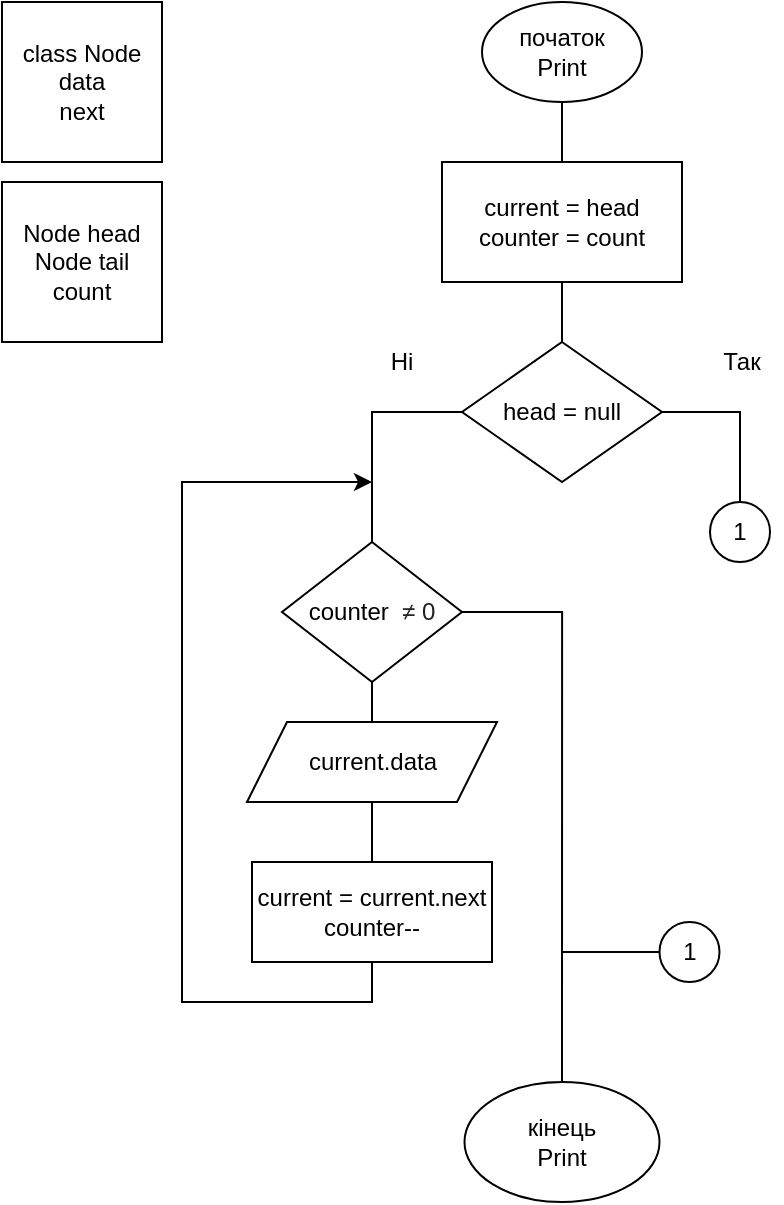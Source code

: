 <mxfile version="14.1.1" type="google" pages="11"><diagram id="Q2_6gIchWJIly_uQO6-e" name="Print"><mxGraphModel dx="1185" dy="635" grid="1" gridSize="10" guides="1" tooltips="1" connect="1" arrows="1" fold="1" page="1" pageScale="1" pageWidth="827" pageHeight="1169" math="0" shadow="0"><root><mxCell id="0"/><mxCell id="1" parent="0"/><mxCell id="cL8elJQz5FtO9GnogBBR-1" value="class Node&lt;br&gt;data&lt;br&gt;next" style="whiteSpace=wrap;html=1;aspect=fixed;" vertex="1" parent="1"><mxGeometry x="30" y="20" width="80" height="80" as="geometry"/></mxCell><mxCell id="cL8elJQz5FtO9GnogBBR-2" value="Node head&lt;br&gt;Node tail&lt;br&gt;count" style="whiteSpace=wrap;html=1;aspect=fixed;" vertex="1" parent="1"><mxGeometry x="30" y="110" width="80" height="80" as="geometry"/></mxCell><mxCell id="cL8elJQz5FtO9GnogBBR-5" value="" style="edgeStyle=orthogonalEdgeStyle;rounded=0;orthogonalLoop=1;jettySize=auto;html=1;endArrow=none;endFill=0;" edge="1" parent="1" source="cL8elJQz5FtO9GnogBBR-3" target="cL8elJQz5FtO9GnogBBR-4"><mxGeometry relative="1" as="geometry"/></mxCell><mxCell id="cL8elJQz5FtO9GnogBBR-3" value="початок&lt;br&gt;Print" style="ellipse;whiteSpace=wrap;html=1;" vertex="1" parent="1"><mxGeometry x="270" y="20" width="80" height="50" as="geometry"/></mxCell><mxCell id="cL8elJQz5FtO9GnogBBR-4" value="current = head&lt;br&gt;counter = count" style="whiteSpace=wrap;html=1;" vertex="1" parent="1"><mxGeometry x="250" y="100" width="120" height="60" as="geometry"/></mxCell><mxCell id="cL8elJQz5FtO9GnogBBR-9" style="edgeStyle=orthogonalEdgeStyle;rounded=0;orthogonalLoop=1;jettySize=auto;html=1;entryX=0.5;entryY=0;entryDx=0;entryDy=0;endArrow=none;endFill=0;" edge="1" parent="1" source="cL8elJQz5FtO9GnogBBR-6" target="cL8elJQz5FtO9GnogBBR-8"><mxGeometry relative="1" as="geometry"/></mxCell><mxCell id="cL8elJQz5FtO9GnogBBR-12" style="edgeStyle=orthogonalEdgeStyle;rounded=0;orthogonalLoop=1;jettySize=auto;html=1;entryX=0.5;entryY=0;entryDx=0;entryDy=0;endArrow=none;endFill=0;exitX=0;exitY=0.5;exitDx=0;exitDy=0;" edge="1" parent="1" source="cL8elJQz5FtO9GnogBBR-6" target="cL8elJQz5FtO9GnogBBR-11"><mxGeometry relative="1" as="geometry"/></mxCell><mxCell id="cL8elJQz5FtO9GnogBBR-24" value="" style="edgeStyle=orthogonalEdgeStyle;rounded=0;orthogonalLoop=1;jettySize=auto;html=1;endArrow=none;endFill=0;" edge="1" parent="1" source="cL8elJQz5FtO9GnogBBR-6" target="cL8elJQz5FtO9GnogBBR-4"><mxGeometry relative="1" as="geometry"/></mxCell><mxCell id="cL8elJQz5FtO9GnogBBR-6" value="head = null" style="rhombus;whiteSpace=wrap;html=1;" vertex="1" parent="1"><mxGeometry x="260" y="190" width="100" height="70" as="geometry"/></mxCell><mxCell id="cL8elJQz5FtO9GnogBBR-7" value="Так" style="text;html=1;strokeColor=none;fillColor=none;align=center;verticalAlign=middle;whiteSpace=wrap;rounded=0;" vertex="1" parent="1"><mxGeometry x="380" y="190" width="40" height="20" as="geometry"/></mxCell><mxCell id="cL8elJQz5FtO9GnogBBR-8" value="1" style="ellipse;whiteSpace=wrap;html=1;aspect=fixed;" vertex="1" parent="1"><mxGeometry x="384" y="270" width="30" height="30" as="geometry"/></mxCell><mxCell id="cL8elJQz5FtO9GnogBBR-10" value="Ні" style="text;html=1;strokeColor=none;fillColor=none;align=center;verticalAlign=middle;whiteSpace=wrap;rounded=0;" vertex="1" parent="1"><mxGeometry x="210" y="190" width="40" height="20" as="geometry"/></mxCell><mxCell id="cL8elJQz5FtO9GnogBBR-15" value="" style="edgeStyle=orthogonalEdgeStyle;rounded=0;orthogonalLoop=1;jettySize=auto;html=1;endArrow=none;endFill=0;" edge="1" parent="1" source="cL8elJQz5FtO9GnogBBR-11" target="cL8elJQz5FtO9GnogBBR-14"><mxGeometry relative="1" as="geometry"/></mxCell><mxCell id="cL8elJQz5FtO9GnogBBR-20" style="edgeStyle=orthogonalEdgeStyle;rounded=0;orthogonalLoop=1;jettySize=auto;html=1;endArrow=none;endFill=0;" edge="1" parent="1" source="cL8elJQz5FtO9GnogBBR-11" target="cL8elJQz5FtO9GnogBBR-21"><mxGeometry relative="1" as="geometry"><mxPoint x="310" y="590" as="targetPoint"/></mxGeometry></mxCell><mxCell id="cL8elJQz5FtO9GnogBBR-11" value="counter&amp;nbsp;&amp;nbsp;&lt;span style=&quot;color: rgb(32 , 33 , 34)&quot;&gt;&lt;font style=&quot;font-size: 12px&quot;&gt;≠ 0&lt;/font&gt;&lt;/span&gt;" style="rhombus;whiteSpace=wrap;html=1;" vertex="1" parent="1"><mxGeometry x="170" y="290" width="90" height="70" as="geometry"/></mxCell><mxCell id="cL8elJQz5FtO9GnogBBR-14" value="current.data" style="shape=parallelogram;perimeter=parallelogramPerimeter;whiteSpace=wrap;html=1;fixedSize=1;" vertex="1" parent="1"><mxGeometry x="152.5" y="380" width="125" height="40" as="geometry"/></mxCell><mxCell id="cL8elJQz5FtO9GnogBBR-18" value="" style="edgeStyle=orthogonalEdgeStyle;rounded=0;orthogonalLoop=1;jettySize=auto;html=1;endArrow=none;endFill=0;" edge="1" parent="1" source="cL8elJQz5FtO9GnogBBR-17" target="cL8elJQz5FtO9GnogBBR-14"><mxGeometry relative="1" as="geometry"/></mxCell><mxCell id="cL8elJQz5FtO9GnogBBR-19" style="edgeStyle=orthogonalEdgeStyle;rounded=0;orthogonalLoop=1;jettySize=auto;html=1;endArrow=classic;endFill=1;exitX=0.5;exitY=1;exitDx=0;exitDy=0;" edge="1" parent="1" source="cL8elJQz5FtO9GnogBBR-17"><mxGeometry relative="1" as="geometry"><mxPoint x="215" y="260" as="targetPoint"/><Array as="points"><mxPoint x="215" y="520"/><mxPoint x="120" y="520"/><mxPoint x="120" y="260"/></Array></mxGeometry></mxCell><mxCell id="cL8elJQz5FtO9GnogBBR-17" value="current = current.next&lt;br&gt;counter--" style="rounded=0;whiteSpace=wrap;html=1;" vertex="1" parent="1"><mxGeometry x="155" y="450" width="120" height="50" as="geometry"/></mxCell><mxCell id="cL8elJQz5FtO9GnogBBR-21" value="кінець&lt;br&gt;Print" style="ellipse;whiteSpace=wrap;html=1;" vertex="1" parent="1"><mxGeometry x="261.25" y="560" width="97.5" height="60" as="geometry"/></mxCell><mxCell id="cL8elJQz5FtO9GnogBBR-23" value="" style="edgeStyle=orthogonalEdgeStyle;rounded=0;orthogonalLoop=1;jettySize=auto;html=1;endArrow=none;endFill=0;entryX=0.5;entryY=0;entryDx=0;entryDy=0;" edge="1" parent="1" source="cL8elJQz5FtO9GnogBBR-22" target="cL8elJQz5FtO9GnogBBR-21"><mxGeometry relative="1" as="geometry"><Array as="points"><mxPoint x="310" y="495"/></Array></mxGeometry></mxCell><mxCell id="cL8elJQz5FtO9GnogBBR-22" value="1" style="ellipse;whiteSpace=wrap;html=1;aspect=fixed;" vertex="1" parent="1"><mxGeometry x="358.75" y="480" width="30" height="30" as="geometry"/></mxCell></root></mxGraphModel></diagram><diagram id="vPoHZ5CY8ksBgYjtlsVI" name="AddLast"><mxGraphModel dx="1422" dy="762" grid="1" gridSize="10" guides="1" tooltips="1" connect="1" arrows="1" fold="1" page="1" pageScale="1" pageWidth="827" pageHeight="1169" math="0" shadow="0"><root><mxCell id="bLNu9-wfDhfVTg5YUVTZ-0"/><mxCell id="bLNu9-wfDhfVTg5YUVTZ-1" parent="bLNu9-wfDhfVTg5YUVTZ-0"/><mxCell id="bLNu9-wfDhfVTg5YUVTZ-2" value="class Node&lt;br&gt;data&lt;br&gt;next" style="whiteSpace=wrap;html=1;aspect=fixed;" vertex="1" parent="bLNu9-wfDhfVTg5YUVTZ-1"><mxGeometry x="30" y="20" width="80" height="80" as="geometry"/></mxCell><mxCell id="bLNu9-wfDhfVTg5YUVTZ-3" value="Node head&lt;br&gt;Node tail&lt;br&gt;count" style="whiteSpace=wrap;html=1;aspect=fixed;" vertex="1" parent="bLNu9-wfDhfVTg5YUVTZ-1"><mxGeometry x="30" y="110" width="80" height="80" as="geometry"/></mxCell><mxCell id="bLNu9-wfDhfVTg5YUVTZ-4" value="початок&lt;br&gt;AddLast" style="ellipse;whiteSpace=wrap;html=1;" vertex="1" parent="bLNu9-wfDhfVTg5YUVTZ-1"><mxGeometry x="334" y="20" width="80" height="50" as="geometry"/></mxCell><mxCell id="bLNu9-wfDhfVTg5YUVTZ-6" value="" style="edgeStyle=orthogonalEdgeStyle;rounded=0;orthogonalLoop=1;jettySize=auto;html=1;endArrow=none;endFill=0;" edge="1" parent="bLNu9-wfDhfVTg5YUVTZ-1" source="bLNu9-wfDhfVTg5YUVTZ-5" target="bLNu9-wfDhfVTg5YUVTZ-4"><mxGeometry relative="1" as="geometry"/></mxCell><mxCell id="bLNu9-wfDhfVTg5YUVTZ-10" style="edgeStyle=orthogonalEdgeStyle;rounded=0;orthogonalLoop=1;jettySize=auto;html=1;entryX=0.5;entryY=0;entryDx=0;entryDy=0;endArrow=none;endFill=0;exitX=1;exitY=0.5;exitDx=0;exitDy=0;" edge="1" parent="bLNu9-wfDhfVTg5YUVTZ-1" source="bLNu9-wfDhfVTg5YUVTZ-5" target="bLNu9-wfDhfVTg5YUVTZ-9"><mxGeometry relative="1" as="geometry"/></mxCell><mxCell id="bLNu9-wfDhfVTg5YUVTZ-13" style="edgeStyle=orthogonalEdgeStyle;rounded=0;orthogonalLoop=1;jettySize=auto;html=1;entryX=0.5;entryY=0;entryDx=0;entryDy=0;endArrow=none;endFill=0;exitX=0;exitY=0.5;exitDx=0;exitDy=0;" edge="1" parent="bLNu9-wfDhfVTg5YUVTZ-1" source="bLNu9-wfDhfVTg5YUVTZ-5" target="bLNu9-wfDhfVTg5YUVTZ-12"><mxGeometry relative="1" as="geometry"/></mxCell><mxCell id="bLNu9-wfDhfVTg5YUVTZ-5" value="head == null" style="rhombus;whiteSpace=wrap;html=1;" vertex="1" parent="bLNu9-wfDhfVTg5YUVTZ-1"><mxGeometry x="316" y="160" width="116" height="60" as="geometry"/></mxCell><mxCell id="bLNu9-wfDhfVTg5YUVTZ-7" value="Так" style="text;html=1;strokeColor=none;fillColor=none;align=center;verticalAlign=middle;whiteSpace=wrap;rounded=0;" vertex="1" parent="bLNu9-wfDhfVTg5YUVTZ-1"><mxGeometry x="460" y="160" width="40" height="20" as="geometry"/></mxCell><mxCell id="bLNu9-wfDhfVTg5YUVTZ-8" value="Ні" style="text;html=1;strokeColor=none;fillColor=none;align=center;verticalAlign=middle;whiteSpace=wrap;rounded=0;" vertex="1" parent="bLNu9-wfDhfVTg5YUVTZ-1"><mxGeometry x="260" y="160" width="40" height="20" as="geometry"/></mxCell><mxCell id="bLNu9-wfDhfVTg5YUVTZ-17" style="edgeStyle=orthogonalEdgeStyle;rounded=0;orthogonalLoop=1;jettySize=auto;html=1;entryX=0.501;entryY=-0.02;entryDx=0;entryDy=0;entryPerimeter=0;endArrow=none;endFill=0;" edge="1" parent="bLNu9-wfDhfVTg5YUVTZ-1" source="bLNu9-wfDhfVTg5YUVTZ-9" target="bLNu9-wfDhfVTg5YUVTZ-14"><mxGeometry relative="1" as="geometry"/></mxCell><mxCell id="bLNu9-wfDhfVTg5YUVTZ-9" value="head = newNode&lt;br&gt;tail = newNode&lt;br&gt;tail.next = head" style="rounded=0;whiteSpace=wrap;html=1;" vertex="1" parent="bLNu9-wfDhfVTg5YUVTZ-1"><mxGeometry x="420" y="230" width="120" height="60" as="geometry"/></mxCell><mxCell id="bLNu9-wfDhfVTg5YUVTZ-11" value="newNode" style="shape=parallelogram;perimeter=parallelogramPerimeter;whiteSpace=wrap;html=1;fixedSize=1;" vertex="1" parent="bLNu9-wfDhfVTg5YUVTZ-1"><mxGeometry x="307" y="90" width="134" height="50" as="geometry"/></mxCell><mxCell id="bLNu9-wfDhfVTg5YUVTZ-15" style="edgeStyle=orthogonalEdgeStyle;rounded=0;orthogonalLoop=1;jettySize=auto;html=1;entryX=0.5;entryY=0;entryDx=0;entryDy=0;endArrow=none;endFill=0;" edge="1" parent="bLNu9-wfDhfVTg5YUVTZ-1" source="bLNu9-wfDhfVTg5YUVTZ-12" target="bLNu9-wfDhfVTg5YUVTZ-14"><mxGeometry relative="1" as="geometry"/></mxCell><mxCell id="bLNu9-wfDhfVTg5YUVTZ-12" value="newNode.next = head&lt;br&gt;tail.next = newNode&lt;br&gt;tail = newNode" style="rounded=0;whiteSpace=wrap;html=1;" vertex="1" parent="bLNu9-wfDhfVTg5YUVTZ-1"><mxGeometry x="210" y="230" width="140" height="60" as="geometry"/></mxCell><mxCell id="bLNu9-wfDhfVTg5YUVTZ-19" value="" style="edgeStyle=orthogonalEdgeStyle;rounded=0;orthogonalLoop=1;jettySize=auto;html=1;endArrow=none;endFill=0;" edge="1" parent="bLNu9-wfDhfVTg5YUVTZ-1" source="bLNu9-wfDhfVTg5YUVTZ-14" target="bLNu9-wfDhfVTg5YUVTZ-18"><mxGeometry relative="1" as="geometry"/></mxCell><mxCell id="bLNu9-wfDhfVTg5YUVTZ-14" value="count++" style="rounded=0;whiteSpace=wrap;html=1;" vertex="1" parent="bLNu9-wfDhfVTg5YUVTZ-1"><mxGeometry x="321" y="360" width="120" height="40" as="geometry"/></mxCell><mxCell id="bLNu9-wfDhfVTg5YUVTZ-18" value="кінець&lt;br&gt;AddLast" style="ellipse;whiteSpace=wrap;html=1;" vertex="1" parent="bLNu9-wfDhfVTg5YUVTZ-1"><mxGeometry x="332.25" y="430" width="97.5" height="60" as="geometry"/></mxCell></root></mxGraphModel></diagram><diagram id="WdSjkCh9735yLqfISnsx" name="AddFirst"><mxGraphModel dx="1422" dy="762" grid="1" gridSize="10" guides="1" tooltips="1" connect="1" arrows="1" fold="1" page="1" pageScale="1" pageWidth="827" pageHeight="1169" math="0" shadow="0"><root><mxCell id="Ae13dLQ5h6hfpkVALSGU-0"/><mxCell id="Ae13dLQ5h6hfpkVALSGU-1" parent="Ae13dLQ5h6hfpkVALSGU-0"/><mxCell id="Ae13dLQ5h6hfpkVALSGU-2" value="class Node&lt;br&gt;data&lt;br&gt;next" style="whiteSpace=wrap;html=1;aspect=fixed;" vertex="1" parent="Ae13dLQ5h6hfpkVALSGU-1"><mxGeometry x="30" y="20" width="80" height="80" as="geometry"/></mxCell><mxCell id="Ae13dLQ5h6hfpkVALSGU-3" value="Node head&lt;br&gt;Node tail&lt;br&gt;count" style="whiteSpace=wrap;html=1;aspect=fixed;" vertex="1" parent="Ae13dLQ5h6hfpkVALSGU-1"><mxGeometry x="30" y="110" width="80" height="80" as="geometry"/></mxCell><mxCell id="Ae13dLQ5h6hfpkVALSGU-4" value="початок&lt;br&gt;AddFirst" style="ellipse;whiteSpace=wrap;html=1;" vertex="1" parent="Ae13dLQ5h6hfpkVALSGU-1"><mxGeometry x="374" y="20" width="80" height="50" as="geometry"/></mxCell><mxCell id="eOBvQibsoZ4uFu3w6BOG-0" value="" style="edgeStyle=orthogonalEdgeStyle;rounded=0;orthogonalLoop=1;jettySize=auto;html=1;endArrow=none;endFill=0;" edge="1" parent="Ae13dLQ5h6hfpkVALSGU-1" source="eOBvQibsoZ4uFu3w6BOG-3"><mxGeometry relative="1" as="geometry"><mxPoint x="413" y="70" as="targetPoint"/></mxGeometry></mxCell><mxCell id="eOBvQibsoZ4uFu3w6BOG-1" style="edgeStyle=orthogonalEdgeStyle;rounded=0;orthogonalLoop=1;jettySize=auto;html=1;entryX=0.5;entryY=0;entryDx=0;entryDy=0;endArrow=none;endFill=0;exitX=1;exitY=0.5;exitDx=0;exitDy=0;" edge="1" parent="Ae13dLQ5h6hfpkVALSGU-1" source="eOBvQibsoZ4uFu3w6BOG-3" target="eOBvQibsoZ4uFu3w6BOG-7"><mxGeometry relative="1" as="geometry"/></mxCell><mxCell id="eOBvQibsoZ4uFu3w6BOG-2" style="edgeStyle=orthogonalEdgeStyle;rounded=0;orthogonalLoop=1;jettySize=auto;html=1;entryX=0.5;entryY=0;entryDx=0;entryDy=0;endArrow=none;endFill=0;exitX=0;exitY=0.5;exitDx=0;exitDy=0;" edge="1" parent="Ae13dLQ5h6hfpkVALSGU-1" source="eOBvQibsoZ4uFu3w6BOG-3" target="eOBvQibsoZ4uFu3w6BOG-10"><mxGeometry relative="1" as="geometry"/></mxCell><mxCell id="eOBvQibsoZ4uFu3w6BOG-3" value="head == null" style="rhombus;whiteSpace=wrap;html=1;" vertex="1" parent="Ae13dLQ5h6hfpkVALSGU-1"><mxGeometry x="355" y="160" width="116" height="60" as="geometry"/></mxCell><mxCell id="eOBvQibsoZ4uFu3w6BOG-4" value="Так" style="text;html=1;strokeColor=none;fillColor=none;align=center;verticalAlign=middle;whiteSpace=wrap;rounded=0;" vertex="1" parent="Ae13dLQ5h6hfpkVALSGU-1"><mxGeometry x="499" y="160" width="40" height="20" as="geometry"/></mxCell><mxCell id="eOBvQibsoZ4uFu3w6BOG-5" value="Ні" style="text;html=1;strokeColor=none;fillColor=none;align=center;verticalAlign=middle;whiteSpace=wrap;rounded=0;" vertex="1" parent="Ae13dLQ5h6hfpkVALSGU-1"><mxGeometry x="299" y="160" width="40" height="20" as="geometry"/></mxCell><mxCell id="eOBvQibsoZ4uFu3w6BOG-6" style="edgeStyle=orthogonalEdgeStyle;rounded=0;orthogonalLoop=1;jettySize=auto;html=1;entryX=0.501;entryY=-0.02;entryDx=0;entryDy=0;entryPerimeter=0;endArrow=none;endFill=0;" edge="1" parent="Ae13dLQ5h6hfpkVALSGU-1" source="eOBvQibsoZ4uFu3w6BOG-7" target="eOBvQibsoZ4uFu3w6BOG-12"><mxGeometry relative="1" as="geometry"/></mxCell><mxCell id="eOBvQibsoZ4uFu3w6BOG-7" value="head = newNode&lt;br&gt;tail = newNode&lt;br&gt;tail.next = head" style="rounded=0;whiteSpace=wrap;html=1;" vertex="1" parent="Ae13dLQ5h6hfpkVALSGU-1"><mxGeometry x="459" y="230" width="120" height="60" as="geometry"/></mxCell><mxCell id="eOBvQibsoZ4uFu3w6BOG-8" value="newNode" style="shape=parallelogram;perimeter=parallelogramPerimeter;whiteSpace=wrap;html=1;fixedSize=1;" vertex="1" parent="Ae13dLQ5h6hfpkVALSGU-1"><mxGeometry x="346" y="90" width="134" height="50" as="geometry"/></mxCell><mxCell id="eOBvQibsoZ4uFu3w6BOG-9" style="edgeStyle=orthogonalEdgeStyle;rounded=0;orthogonalLoop=1;jettySize=auto;html=1;entryX=0.5;entryY=0;entryDx=0;entryDy=0;endArrow=none;endFill=0;" edge="1" parent="Ae13dLQ5h6hfpkVALSGU-1" source="eOBvQibsoZ4uFu3w6BOG-10" target="eOBvQibsoZ4uFu3w6BOG-12"><mxGeometry relative="1" as="geometry"/></mxCell><mxCell id="eOBvQibsoZ4uFu3w6BOG-10" value="newNode.next = head&lt;br&gt;tail.next = newNode&lt;br&gt;head = newNode" style="rounded=0;whiteSpace=wrap;html=1;" vertex="1" parent="Ae13dLQ5h6hfpkVALSGU-1"><mxGeometry x="249" y="230" width="140" height="60" as="geometry"/></mxCell><mxCell id="eOBvQibsoZ4uFu3w6BOG-11" value="" style="edgeStyle=orthogonalEdgeStyle;rounded=0;orthogonalLoop=1;jettySize=auto;html=1;endArrow=none;endFill=0;" edge="1" parent="Ae13dLQ5h6hfpkVALSGU-1" source="eOBvQibsoZ4uFu3w6BOG-12" target="eOBvQibsoZ4uFu3w6BOG-13"><mxGeometry relative="1" as="geometry"/></mxCell><mxCell id="eOBvQibsoZ4uFu3w6BOG-12" value="count++" style="rounded=0;whiteSpace=wrap;html=1;" vertex="1" parent="Ae13dLQ5h6hfpkVALSGU-1"><mxGeometry x="360" y="360" width="120" height="40" as="geometry"/></mxCell><mxCell id="eOBvQibsoZ4uFu3w6BOG-13" value="кінець&lt;br&gt;AddFirst" style="ellipse;whiteSpace=wrap;html=1;" vertex="1" parent="Ae13dLQ5h6hfpkVALSGU-1"><mxGeometry x="371.25" y="430" width="97.5" height="60" as="geometry"/></mxCell></root></mxGraphModel></diagram><diagram id="ptzyb455_yKHHK3gZ9k7" name="AddAfterHead"><mxGraphModel dx="981" dy="526" grid="1" gridSize="10" guides="1" tooltips="1" connect="1" arrows="1" fold="1" page="1" pageScale="1" pageWidth="827" pageHeight="1169" math="0" shadow="0"><root><mxCell id="Fu-Pgk-5FMnH1pL-ymzL-0"/><mxCell id="Fu-Pgk-5FMnH1pL-ymzL-1" parent="Fu-Pgk-5FMnH1pL-ymzL-0"/><mxCell id="yhoLpV55yKJbeCl9v-8f-0" value="class Node&lt;br&gt;data&lt;br&gt;next" style="whiteSpace=wrap;html=1;aspect=fixed;" vertex="1" parent="Fu-Pgk-5FMnH1pL-ymzL-1"><mxGeometry x="30" y="20" width="80" height="80" as="geometry"/></mxCell><mxCell id="yhoLpV55yKJbeCl9v-8f-1" value="Node head&lt;br&gt;Node tail&lt;br&gt;count" style="whiteSpace=wrap;html=1;aspect=fixed;" vertex="1" parent="Fu-Pgk-5FMnH1pL-ymzL-1"><mxGeometry x="30" y="110" width="80" height="80" as="geometry"/></mxCell><mxCell id="nYuobvmGNCSZP2jfvXVv-0" value="початок&lt;br&gt;AddAfterHead" style="ellipse;whiteSpace=wrap;html=1;" vertex="1" parent="Fu-Pgk-5FMnH1pL-ymzL-1"><mxGeometry x="356" y="20" width="114" height="50" as="geometry"/></mxCell><mxCell id="nYuobvmGNCSZP2jfvXVv-1" value="" style="edgeStyle=orthogonalEdgeStyle;rounded=0;orthogonalLoop=1;jettySize=auto;html=1;endArrow=none;endFill=0;" edge="1" parent="Fu-Pgk-5FMnH1pL-ymzL-1" source="nYuobvmGNCSZP2jfvXVv-4"><mxGeometry relative="1" as="geometry"><mxPoint x="413" y="70" as="targetPoint"/></mxGeometry></mxCell><mxCell id="nYuobvmGNCSZP2jfvXVv-2" style="edgeStyle=orthogonalEdgeStyle;rounded=0;orthogonalLoop=1;jettySize=auto;html=1;entryX=0.5;entryY=0;entryDx=0;entryDy=0;endArrow=none;endFill=0;exitX=1;exitY=0.5;exitDx=0;exitDy=0;" edge="1" parent="Fu-Pgk-5FMnH1pL-ymzL-1" source="nYuobvmGNCSZP2jfvXVv-4"><mxGeometry relative="1" as="geometry"><mxPoint x="519" y="230" as="targetPoint"/></mxGeometry></mxCell><mxCell id="nYuobvmGNCSZP2jfvXVv-3" style="edgeStyle=orthogonalEdgeStyle;rounded=0;orthogonalLoop=1;jettySize=auto;html=1;entryX=0.5;entryY=0;entryDx=0;entryDy=0;endArrow=none;endFill=0;exitX=0;exitY=0.5;exitDx=0;exitDy=0;" edge="1" parent="Fu-Pgk-5FMnH1pL-ymzL-1" source="nYuobvmGNCSZP2jfvXVv-4" target="nYuobvmGNCSZP2jfvXVv-10"><mxGeometry relative="1" as="geometry"/></mxCell><mxCell id="nYuobvmGNCSZP2jfvXVv-4" value="head == null" style="rhombus;whiteSpace=wrap;html=1;" vertex="1" parent="Fu-Pgk-5FMnH1pL-ymzL-1"><mxGeometry x="355" y="160" width="116" height="60" as="geometry"/></mxCell><mxCell id="nYuobvmGNCSZP2jfvXVv-5" value="Так" style="text;html=1;strokeColor=none;fillColor=none;align=center;verticalAlign=middle;whiteSpace=wrap;rounded=0;" vertex="1" parent="Fu-Pgk-5FMnH1pL-ymzL-1"><mxGeometry x="499" y="160" width="40" height="20" as="geometry"/></mxCell><mxCell id="nYuobvmGNCSZP2jfvXVv-6" value="Ні" style="text;html=1;strokeColor=none;fillColor=none;align=center;verticalAlign=middle;whiteSpace=wrap;rounded=0;" vertex="1" parent="Fu-Pgk-5FMnH1pL-ymzL-1"><mxGeometry x="299" y="160" width="40" height="20" as="geometry"/></mxCell><mxCell id="nYuobvmGNCSZP2jfvXVv-8" value="newNode" style="shape=parallelogram;perimeter=parallelogramPerimeter;whiteSpace=wrap;html=1;fixedSize=1;" vertex="1" parent="Fu-Pgk-5FMnH1pL-ymzL-1"><mxGeometry x="346" y="90" width="134" height="50" as="geometry"/></mxCell><mxCell id="nYuobvmGNCSZP2jfvXVv-9" style="edgeStyle=orthogonalEdgeStyle;rounded=0;orthogonalLoop=1;jettySize=auto;html=1;entryX=0.5;entryY=0;entryDx=0;entryDy=0;endArrow=none;endFill=0;" edge="1" parent="Fu-Pgk-5FMnH1pL-ymzL-1" source="nYuobvmGNCSZP2jfvXVv-10" target="nYuobvmGNCSZP2jfvXVv-12"><mxGeometry relative="1" as="geometry"/></mxCell><mxCell id="nYuobvmGNCSZP2jfvXVv-10" value="newNode.next = head.next&lt;br&gt;head.next = newNode" style="rounded=0;whiteSpace=wrap;html=1;" vertex="1" parent="Fu-Pgk-5FMnH1pL-ymzL-1"><mxGeometry x="230" y="230" width="169" height="60" as="geometry"/></mxCell><mxCell id="nYuobvmGNCSZP2jfvXVv-11" value="" style="edgeStyle=orthogonalEdgeStyle;rounded=0;orthogonalLoop=1;jettySize=auto;html=1;endArrow=none;endFill=0;" edge="1" parent="Fu-Pgk-5FMnH1pL-ymzL-1" source="nYuobvmGNCSZP2jfvXVv-12" target="nYuobvmGNCSZP2jfvXVv-13"><mxGeometry relative="1" as="geometry"/></mxCell><mxCell id="nYuobvmGNCSZP2jfvXVv-12" value="count++" style="rounded=0;whiteSpace=wrap;html=1;" vertex="1" parent="Fu-Pgk-5FMnH1pL-ymzL-1"><mxGeometry x="360" y="360" width="120" height="40" as="geometry"/></mxCell><mxCell id="nYuobvmGNCSZP2jfvXVv-13" value="кінець&lt;br&gt;AddAfterHead" style="ellipse;whiteSpace=wrap;html=1;" vertex="1" parent="Fu-Pgk-5FMnH1pL-ymzL-1"><mxGeometry x="360" y="430" width="120" height="60" as="geometry"/></mxCell><mxCell id="QUQqqGHYvVwn1RTc-xDJ-1" style="edgeStyle=orthogonalEdgeStyle;rounded=0;orthogonalLoop=1;jettySize=auto;html=1;entryX=0.5;entryY=0;entryDx=0;entryDy=0;endArrow=none;endFill=0;" edge="1" parent="Fu-Pgk-5FMnH1pL-ymzL-1" source="QUQqqGHYvVwn1RTc-xDJ-0" target="nYuobvmGNCSZP2jfvXVv-12"><mxGeometry relative="1" as="geometry"/></mxCell><mxCell id="QUQqqGHYvVwn1RTc-xDJ-0" value="head = newNode&lt;br&gt;tail = newNode&lt;br&gt;tail.next = head" style="rounded=0;whiteSpace=wrap;html=1;" vertex="1" parent="Fu-Pgk-5FMnH1pL-ymzL-1"><mxGeometry x="459" y="230" width="120" height="60" as="geometry"/></mxCell></root></mxGraphModel></diagram><diagram id="XL_xx716E3buftCuhOtn" name="AddAtPosition"><mxGraphModel dx="1422" dy="762" grid="1" gridSize="10" guides="1" tooltips="1" connect="1" arrows="1" fold="1" page="1" pageScale="1" pageWidth="827" pageHeight="1169" math="0" shadow="0"><root><mxCell id="4bG515e1ZvaSRuS3EpOQ-0"/><mxCell id="4bG515e1ZvaSRuS3EpOQ-1" parent="4bG515e1ZvaSRuS3EpOQ-0"/><mxCell id="4bG515e1ZvaSRuS3EpOQ-2" value="class Node&lt;br&gt;data&lt;br&gt;next" style="whiteSpace=wrap;html=1;aspect=fixed;" vertex="1" parent="4bG515e1ZvaSRuS3EpOQ-1"><mxGeometry x="30" y="20" width="80" height="80" as="geometry"/></mxCell><mxCell id="4bG515e1ZvaSRuS3EpOQ-3" value="Node head&lt;br&gt;Node tail&lt;br&gt;count" style="whiteSpace=wrap;html=1;aspect=fixed;" vertex="1" parent="4bG515e1ZvaSRuS3EpOQ-1"><mxGeometry x="30" y="110" width="80" height="80" as="geometry"/></mxCell><mxCell id="cBWJUuza5UMHync2f_Uq-48" value="" style="edgeStyle=orthogonalEdgeStyle;rounded=0;orthogonalLoop=1;jettySize=auto;html=1;endArrow=none;endFill=0;" edge="1" parent="4bG515e1ZvaSRuS3EpOQ-1" source="cBWJUuza5UMHync2f_Uq-0" target="cBWJUuza5UMHync2f_Uq-15"><mxGeometry relative="1" as="geometry"/></mxCell><mxCell id="cBWJUuza5UMHync2f_Uq-0" value="початок&lt;br&gt;AddAtPosition" style="ellipse;whiteSpace=wrap;html=1;" vertex="1" parent="4bG515e1ZvaSRuS3EpOQ-1"><mxGeometry x="300" y="30" width="100" height="50" as="geometry"/></mxCell><mxCell id="cBWJUuza5UMHync2f_Uq-2" style="edgeStyle=orthogonalEdgeStyle;rounded=0;orthogonalLoop=1;jettySize=auto;html=1;entryX=0.5;entryY=0;entryDx=0;entryDy=0;endArrow=none;endFill=0;exitX=1;exitY=0.5;exitDx=0;exitDy=0;" edge="1" parent="4bG515e1ZvaSRuS3EpOQ-1" source="cBWJUuza5UMHync2f_Uq-4" target="cBWJUuza5UMHync2f_Uq-8"><mxGeometry relative="1" as="geometry"/></mxCell><mxCell id="cBWJUuza5UMHync2f_Uq-3" style="edgeStyle=orthogonalEdgeStyle;rounded=0;orthogonalLoop=1;jettySize=auto;html=1;entryX=0.5;entryY=0;entryDx=0;entryDy=0;endArrow=none;endFill=0;exitX=0;exitY=0.5;exitDx=0;exitDy=0;" edge="1" parent="4bG515e1ZvaSRuS3EpOQ-1" source="cBWJUuza5UMHync2f_Uq-4" target="cBWJUuza5UMHync2f_Uq-11"><mxGeometry relative="1" as="geometry"/></mxCell><mxCell id="cBWJUuza5UMHync2f_Uq-4" value="head == null" style="rhombus;whiteSpace=wrap;html=1;" vertex="1" parent="4bG515e1ZvaSRuS3EpOQ-1"><mxGeometry x="386" y="450" width="116" height="60" as="geometry"/></mxCell><mxCell id="cBWJUuza5UMHync2f_Uq-5" value="Так" style="text;html=1;strokeColor=none;fillColor=none;align=center;verticalAlign=middle;whiteSpace=wrap;rounded=0;" vertex="1" parent="4bG515e1ZvaSRuS3EpOQ-1"><mxGeometry x="530" y="450" width="40" height="20" as="geometry"/></mxCell><mxCell id="cBWJUuza5UMHync2f_Uq-6" value="Ні" style="text;html=1;strokeColor=none;fillColor=none;align=center;verticalAlign=middle;whiteSpace=wrap;rounded=0;" vertex="1" parent="4bG515e1ZvaSRuS3EpOQ-1"><mxGeometry x="330" y="450" width="40" height="20" as="geometry"/></mxCell><mxCell id="cBWJUuza5UMHync2f_Uq-35" style="edgeStyle=orthogonalEdgeStyle;rounded=0;orthogonalLoop=1;jettySize=auto;html=1;endArrow=none;endFill=0;" edge="1" parent="4bG515e1ZvaSRuS3EpOQ-1" source="cBWJUuza5UMHync2f_Uq-8"><mxGeometry relative="1" as="geometry"><mxPoint x="600" y="630" as="targetPoint"/><Array as="points"><mxPoint x="550" y="610"/><mxPoint x="440" y="610"/><mxPoint x="440" y="630"/></Array></mxGeometry></mxCell><mxCell id="cBWJUuza5UMHync2f_Uq-8" value="head = newNode&lt;br&gt;tail = newNode&lt;br&gt;tail.next = head" style="rounded=0;whiteSpace=wrap;html=1;" vertex="1" parent="4bG515e1ZvaSRuS3EpOQ-1"><mxGeometry x="490" y="520" width="120" height="60" as="geometry"/></mxCell><mxCell id="cBWJUuza5UMHync2f_Uq-9" value="newNode&lt;br&gt;pos" style="shape=parallelogram;perimeter=parallelogramPerimeter;whiteSpace=wrap;html=1;fixedSize=1;" vertex="1" parent="4bG515e1ZvaSRuS3EpOQ-1"><mxGeometry x="283" y="100" width="134" height="50" as="geometry"/></mxCell><mxCell id="cBWJUuza5UMHync2f_Uq-37" style="edgeStyle=orthogonalEdgeStyle;rounded=0;orthogonalLoop=1;jettySize=auto;html=1;endArrow=none;endFill=0;" edge="1" parent="4bG515e1ZvaSRuS3EpOQ-1" source="cBWJUuza5UMHync2f_Uq-11"><mxGeometry relative="1" as="geometry"><mxPoint x="490" y="630" as="targetPoint"/><Array as="points"><mxPoint x="350" y="610"/><mxPoint x="440" y="610"/><mxPoint x="440" y="630"/></Array></mxGeometry></mxCell><mxCell id="cBWJUuza5UMHync2f_Uq-11" value="newNode.next = head&lt;br&gt;tail.next = newNode&lt;br&gt;head = newNode" style="rounded=0;whiteSpace=wrap;html=1;" vertex="1" parent="4bG515e1ZvaSRuS3EpOQ-1"><mxGeometry x="280" y="520" width="140" height="60" as="geometry"/></mxCell><mxCell id="cBWJUuza5UMHync2f_Uq-14" value="кінець&lt;br&gt;AddAtPosition" style="ellipse;whiteSpace=wrap;html=1;" vertex="1" parent="4bG515e1ZvaSRuS3EpOQ-1"><mxGeometry x="295" y="1000" width="110" height="60" as="geometry"/></mxCell><mxCell id="cBWJUuza5UMHync2f_Uq-15" value="counter = 1&lt;br&gt;current&lt;br&gt;previous" style="rounded=0;whiteSpace=wrap;html=1;" vertex="1" parent="4bG515e1ZvaSRuS3EpOQ-1"><mxGeometry x="292" y="170" width="116" height="50" as="geometry"/></mxCell><mxCell id="cBWJUuza5UMHync2f_Uq-24" style="edgeStyle=orthogonalEdgeStyle;rounded=0;orthogonalLoop=1;jettySize=auto;html=1;entryX=0.5;entryY=0;entryDx=0;entryDy=0;endArrow=none;endFill=0;" edge="1" parent="4bG515e1ZvaSRuS3EpOQ-1" source="cBWJUuza5UMHync2f_Uq-16" target="cBWJUuza5UMHync2f_Uq-17"><mxGeometry relative="1" as="geometry"/></mxCell><mxCell id="cBWJUuza5UMHync2f_Uq-27" style="edgeStyle=orthogonalEdgeStyle;rounded=0;orthogonalLoop=1;jettySize=auto;html=1;endArrow=none;endFill=0;exitX=0;exitY=0.5;exitDx=0;exitDy=0;" edge="1" parent="4bG515e1ZvaSRuS3EpOQ-1" source="cBWJUuza5UMHync2f_Uq-16"><mxGeometry relative="1" as="geometry"><mxPoint x="350" y="800" as="targetPoint"/><Array as="points"><mxPoint x="230" y="315"/><mxPoint x="230" y="760"/><mxPoint x="350" y="760"/></Array></mxGeometry></mxCell><mxCell id="cBWJUuza5UMHync2f_Uq-47" value="" style="edgeStyle=orthogonalEdgeStyle;rounded=0;orthogonalLoop=1;jettySize=auto;html=1;endArrow=none;endFill=0;" edge="1" parent="4bG515e1ZvaSRuS3EpOQ-1" source="cBWJUuza5UMHync2f_Uq-16" target="cBWJUuza5UMHync2f_Uq-15"><mxGeometry relative="1" as="geometry"/></mxCell><mxCell id="cBWJUuza5UMHync2f_Uq-16" value="pos == counter" style="rhombus;whiteSpace=wrap;html=1;" vertex="1" parent="4bG515e1ZvaSRuS3EpOQ-1"><mxGeometry x="287" y="280" width="126" height="70" as="geometry"/></mxCell><mxCell id="cBWJUuza5UMHync2f_Uq-20" style="edgeStyle=orthogonalEdgeStyle;rounded=0;orthogonalLoop=1;jettySize=auto;html=1;endArrow=none;endFill=0;exitX=1;exitY=0.5;exitDx=0;exitDy=0;" edge="1" parent="4bG515e1ZvaSRuS3EpOQ-1" source="cBWJUuza5UMHync2f_Uq-17" target="cBWJUuza5UMHync2f_Uq-19"><mxGeometry relative="1" as="geometry"/></mxCell><mxCell id="cBWJUuza5UMHync2f_Uq-22" style="edgeStyle=orthogonalEdgeStyle;rounded=0;orthogonalLoop=1;jettySize=auto;html=1;entryX=0.5;entryY=0;entryDx=0;entryDy=0;endArrow=none;endFill=0;" edge="1" parent="4bG515e1ZvaSRuS3EpOQ-1" source="cBWJUuza5UMHync2f_Uq-17" target="cBWJUuza5UMHync2f_Uq-4"><mxGeometry relative="1" as="geometry"/></mxCell><mxCell id="cBWJUuza5UMHync2f_Uq-17" value="previous&amp;nbsp;&lt;span style=&quot;color: rgb(32 , 33 , 34)&quot;&gt;&lt;font style=&quot;font-size: 12px&quot;&gt;≠ null&lt;/font&gt;&lt;/span&gt;" style="rhombus;whiteSpace=wrap;html=1;" vertex="1" parent="4bG515e1ZvaSRuS3EpOQ-1"><mxGeometry x="534" y="370" width="126" height="70" as="geometry"/></mxCell><mxCell id="cBWJUuza5UMHync2f_Uq-18" value="Так" style="text;html=1;strokeColor=none;fillColor=none;align=center;verticalAlign=middle;whiteSpace=wrap;rounded=0;" vertex="1" parent="4bG515e1ZvaSRuS3EpOQ-1"><mxGeometry x="681" y="380" width="40" height="20" as="geometry"/></mxCell><mxCell id="cBWJUuza5UMHync2f_Uq-36" style="edgeStyle=orthogonalEdgeStyle;rounded=0;orthogonalLoop=1;jettySize=auto;html=1;endArrow=none;endFill=0;" edge="1" parent="4bG515e1ZvaSRuS3EpOQ-1" source="cBWJUuza5UMHync2f_Uq-19"><mxGeometry relative="1" as="geometry"><mxPoint x="600" y="670" as="targetPoint"/><Array as="points"><mxPoint x="731" y="630"/><mxPoint x="600" y="630"/></Array></mxGeometry></mxCell><mxCell id="cBWJUuza5UMHync2f_Uq-19" value="previous.next = newNode&lt;br&gt;newNode.next = current" style="rounded=0;whiteSpace=wrap;html=1;" vertex="1" parent="4bG515e1ZvaSRuS3EpOQ-1"><mxGeometry x="651" y="460" width="160" height="60" as="geometry"/></mxCell><mxCell id="cBWJUuza5UMHync2f_Uq-21" value="Ні" style="text;html=1;strokeColor=none;fillColor=none;align=center;verticalAlign=middle;whiteSpace=wrap;rounded=0;" vertex="1" parent="4bG515e1ZvaSRuS3EpOQ-1"><mxGeometry x="440" y="380" width="40" height="20" as="geometry"/></mxCell><mxCell id="cBWJUuza5UMHync2f_Uq-25" value="Так" style="text;html=1;strokeColor=none;fillColor=none;align=center;verticalAlign=middle;whiteSpace=wrap;rounded=0;" vertex="1" parent="4bG515e1ZvaSRuS3EpOQ-1"><mxGeometry x="560" y="290" width="40" height="20" as="geometry"/></mxCell><mxCell id="cBWJUuza5UMHync2f_Uq-26" value="Ні" style="text;html=1;strokeColor=none;fillColor=none;align=center;verticalAlign=middle;whiteSpace=wrap;rounded=0;" vertex="1" parent="4bG515e1ZvaSRuS3EpOQ-1"><mxGeometry x="220" y="290" width="40" height="20" as="geometry"/></mxCell><mxCell id="cBWJUuza5UMHync2f_Uq-39" value="count++" style="rounded=0;whiteSpace=wrap;html=1;" vertex="1" parent="4bG515e1ZvaSRuS3EpOQ-1"><mxGeometry x="540" y="650" width="120" height="40" as="geometry"/></mxCell><mxCell id="cBWJUuza5UMHync2f_Uq-41" value="" style="edgeStyle=orthogonalEdgeStyle;rounded=0;orthogonalLoop=1;jettySize=auto;html=1;endArrow=none;endFill=0;" edge="1" parent="4bG515e1ZvaSRuS3EpOQ-1" source="cBWJUuza5UMHync2f_Uq-40" target="cBWJUuza5UMHync2f_Uq-39"><mxGeometry relative="1" as="geometry"/></mxCell><mxCell id="cBWJUuza5UMHync2f_Uq-40" value="1" style="ellipse;whiteSpace=wrap;html=1;aspect=fixed;" vertex="1" parent="4bG515e1ZvaSRuS3EpOQ-1"><mxGeometry x="580" y="710" width="40" height="40" as="geometry"/></mxCell><mxCell id="cBWJUuza5UMHync2f_Uq-42" value="previous = current&lt;br&gt;current = current.next&lt;br&gt;counter++" style="rounded=0;whiteSpace=wrap;html=1;" vertex="1" parent="4bG515e1ZvaSRuS3EpOQ-1"><mxGeometry x="281" y="780" width="138" height="60" as="geometry"/></mxCell><mxCell id="cBWJUuza5UMHync2f_Uq-45" value="" style="edgeStyle=orthogonalEdgeStyle;rounded=0;orthogonalLoop=1;jettySize=auto;html=1;endArrow=none;endFill=0;" edge="1" parent="4bG515e1ZvaSRuS3EpOQ-1" source="cBWJUuza5UMHync2f_Uq-44" target="cBWJUuza5UMHync2f_Uq-42"><mxGeometry relative="1" as="geometry"/></mxCell><mxCell id="cBWJUuza5UMHync2f_Uq-46" style="edgeStyle=orthogonalEdgeStyle;rounded=0;orthogonalLoop=1;jettySize=auto;html=1;endArrow=classic;endFill=1;" edge="1" parent="4bG515e1ZvaSRuS3EpOQ-1" source="cBWJUuza5UMHync2f_Uq-44"><mxGeometry relative="1" as="geometry"><mxPoint x="350" y="260" as="targetPoint"/><Array as="points"><mxPoint x="180" y="910"/><mxPoint x="180" y="260"/></Array></mxGeometry></mxCell><mxCell id="cBWJUuza5UMHync2f_Uq-49" style="edgeStyle=orthogonalEdgeStyle;rounded=0;orthogonalLoop=1;jettySize=auto;html=1;endArrow=none;endFill=0;entryX=0.5;entryY=0;entryDx=0;entryDy=0;" edge="1" parent="4bG515e1ZvaSRuS3EpOQ-1" source="cBWJUuza5UMHync2f_Uq-44" target="cBWJUuza5UMHync2f_Uq-14"><mxGeometry relative="1" as="geometry"><mxPoint x="350" y="980" as="targetPoint"/></mxGeometry></mxCell><mxCell id="cBWJUuza5UMHync2f_Uq-44" value="current != head" style="rhombus;whiteSpace=wrap;html=1;" vertex="1" parent="4bG515e1ZvaSRuS3EpOQ-1"><mxGeometry x="290" y="870" width="120" height="80" as="geometry"/></mxCell><mxCell id="cBWJUuza5UMHync2f_Uq-51" value="" style="edgeStyle=orthogonalEdgeStyle;rounded=0;orthogonalLoop=1;jettySize=auto;html=1;endArrow=none;endFill=0;" edge="1" parent="4bG515e1ZvaSRuS3EpOQ-1" source="cBWJUuza5UMHync2f_Uq-50" target="cBWJUuza5UMHync2f_Uq-44"><mxGeometry relative="1" as="geometry"><Array as="points"><mxPoint x="350" y="970"/></Array></mxGeometry></mxCell><mxCell id="cBWJUuza5UMHync2f_Uq-50" value="1" style="ellipse;whiteSpace=wrap;html=1;aspect=fixed;" vertex="1" parent="4bG515e1ZvaSRuS3EpOQ-1"><mxGeometry x="400" y="950" width="40" height="40" as="geometry"/></mxCell></root></mxGraphModel></diagram><diagram id="QZVHnFwKDTR4fW7ifS_r" name="DeleteAtPosition"><mxGraphModel dx="1422" dy="762" grid="1" gridSize="10" guides="1" tooltips="1" connect="1" arrows="1" fold="1" page="1" pageScale="1" pageWidth="827" pageHeight="1169" math="0" shadow="0"><root><mxCell id="fEV3JZmU2BG7VPff2Roq-0"/><mxCell id="fEV3JZmU2BG7VPff2Roq-1" parent="fEV3JZmU2BG7VPff2Roq-0"/><mxCell id="2X5X8DqerFNDBEgOU_TJ-0" value="class Node&lt;br&gt;data&lt;br&gt;next" style="whiteSpace=wrap;html=1;aspect=fixed;" vertex="1" parent="fEV3JZmU2BG7VPff2Roq-1"><mxGeometry x="30" y="20" width="80" height="80" as="geometry"/></mxCell><mxCell id="2X5X8DqerFNDBEgOU_TJ-1" value="Node head&lt;br&gt;Node tail&lt;br&gt;count" style="whiteSpace=wrap;html=1;aspect=fixed;" vertex="1" parent="fEV3JZmU2BG7VPff2Roq-1"><mxGeometry x="30" y="110" width="80" height="80" as="geometry"/></mxCell><mxCell id="2X5X8DqerFNDBEgOU_TJ-2" value="початок&lt;br&gt;DeleteAtPosition" style="ellipse;whiteSpace=wrap;html=1;" vertex="1" parent="fEV3JZmU2BG7VPff2Roq-1"><mxGeometry x="380" y="20" width="110" height="50" as="geometry"/></mxCell><mxCell id="2X5X8DqerFNDBEgOU_TJ-4" value="" style="edgeStyle=orthogonalEdgeStyle;rounded=0;orthogonalLoop=1;jettySize=auto;html=1;endArrow=none;endFill=0;" edge="1" parent="fEV3JZmU2BG7VPff2Roq-1" source="2X5X8DqerFNDBEgOU_TJ-5" target="2X5X8DqerFNDBEgOU_TJ-2"><mxGeometry relative="1" as="geometry"/></mxCell><mxCell id="2X5X8DqerFNDBEgOU_TJ-8" style="edgeStyle=orthogonalEdgeStyle;rounded=0;orthogonalLoop=1;jettySize=auto;html=1;entryX=0.5;entryY=0;entryDx=0;entryDy=0;endArrow=none;endFill=0;" edge="1" parent="fEV3JZmU2BG7VPff2Roq-1" source="2X5X8DqerFNDBEgOU_TJ-3" target="2X5X8DqerFNDBEgOU_TJ-7"><mxGeometry relative="1" as="geometry"/></mxCell><mxCell id="2X5X8DqerFNDBEgOU_TJ-11" style="edgeStyle=orthogonalEdgeStyle;rounded=0;orthogonalLoop=1;jettySize=auto;html=1;endArrow=none;endFill=0;exitX=0;exitY=0.5;exitDx=0;exitDy=0;" edge="1" parent="fEV3JZmU2BG7VPff2Roq-1" source="2X5X8DqerFNDBEgOU_TJ-3" target="2X5X8DqerFNDBEgOU_TJ-12"><mxGeometry relative="1" as="geometry"><mxPoint x="435" y="390" as="targetPoint"/><Array as="points"><mxPoint x="340" y="210"/><mxPoint x="340" y="360"/><mxPoint x="435" y="360"/></Array></mxGeometry></mxCell><mxCell id="2X5X8DqerFNDBEgOU_TJ-3" value="head = null" style="rhombus;whiteSpace=wrap;html=1;" vertex="1" parent="fEV3JZmU2BG7VPff2Roq-1"><mxGeometry x="377.5" y="170" width="115" height="80" as="geometry"/></mxCell><mxCell id="2X5X8DqerFNDBEgOU_TJ-5" value="pos" style="shape=parallelogram;perimeter=parallelogramPerimeter;whiteSpace=wrap;html=1;fixedSize=1;" vertex="1" parent="fEV3JZmU2BG7VPff2Roq-1"><mxGeometry x="378.75" y="100" width="112.5" height="40" as="geometry"/></mxCell><mxCell id="2X5X8DqerFNDBEgOU_TJ-6" value="" style="edgeStyle=orthogonalEdgeStyle;rounded=0;orthogonalLoop=1;jettySize=auto;html=1;endArrow=none;endFill=0;" edge="1" parent="fEV3JZmU2BG7VPff2Roq-1" source="2X5X8DqerFNDBEgOU_TJ-3" target="2X5X8DqerFNDBEgOU_TJ-5"><mxGeometry relative="1" as="geometry"><mxPoint x="435" y="170" as="sourcePoint"/><mxPoint x="435" y="70" as="targetPoint"/></mxGeometry></mxCell><mxCell id="2X5X8DqerFNDBEgOU_TJ-7" value="1" style="ellipse;whiteSpace=wrap;html=1;aspect=fixed;" vertex="1" parent="fEV3JZmU2BG7VPff2Roq-1"><mxGeometry x="500" y="250" width="40" height="40" as="geometry"/></mxCell><mxCell id="2X5X8DqerFNDBEgOU_TJ-9" value="Так" style="text;html=1;strokeColor=none;fillColor=none;align=center;verticalAlign=middle;whiteSpace=wrap;rounded=0;" vertex="1" parent="fEV3JZmU2BG7VPff2Roq-1"><mxGeometry x="492.5" y="180" width="40" height="20" as="geometry"/></mxCell><mxCell id="2X5X8DqerFNDBEgOU_TJ-10" value="Ні" style="text;html=1;strokeColor=none;fillColor=none;align=center;verticalAlign=middle;whiteSpace=wrap;rounded=0;" vertex="1" parent="fEV3JZmU2BG7VPff2Roq-1"><mxGeometry x="330" y="180" width="40" height="20" as="geometry"/></mxCell><mxCell id="2X5X8DqerFNDBEgOU_TJ-12" value="current = head&lt;br&gt;previous = null&lt;br&gt;counter = 1" style="rounded=0;whiteSpace=wrap;html=1;" vertex="1" parent="fEV3JZmU2BG7VPff2Roq-1"><mxGeometry x="372.5" y="380" width="120" height="60" as="geometry"/></mxCell><mxCell id="2X5X8DqerFNDBEgOU_TJ-14" value="" style="edgeStyle=orthogonalEdgeStyle;rounded=0;orthogonalLoop=1;jettySize=auto;html=1;endArrow=none;endFill=0;" edge="1" parent="fEV3JZmU2BG7VPff2Roq-1" source="2X5X8DqerFNDBEgOU_TJ-13" target="2X5X8DqerFNDBEgOU_TJ-12"><mxGeometry relative="1" as="geometry"/></mxCell><mxCell id="2X5X8DqerFNDBEgOU_TJ-21" style="edgeStyle=orthogonalEdgeStyle;rounded=0;orthogonalLoop=1;jettySize=auto;html=1;endArrow=none;endFill=0;" edge="1" parent="fEV3JZmU2BG7VPff2Roq-1" source="2X5X8DqerFNDBEgOU_TJ-13" target="2X5X8DqerFNDBEgOU_TJ-19"><mxGeometry relative="1" as="geometry"><Array as="points"><mxPoint x="350" y="520"/><mxPoint x="350" y="650"/><mxPoint x="435" y="650"/></Array></mxGeometry></mxCell><mxCell id="2X5X8DqerFNDBEgOU_TJ-13" value="count &amp;lt; pos" style="rhombus;whiteSpace=wrap;html=1;" vertex="1" parent="fEV3JZmU2BG7VPff2Roq-1"><mxGeometry x="375" y="480" width="115" height="80" as="geometry"/></mxCell><mxCell id="2X5X8DqerFNDBEgOU_TJ-16" style="edgeStyle=orthogonalEdgeStyle;rounded=0;orthogonalLoop=1;jettySize=auto;html=1;entryX=1;entryY=0.5;entryDx=0;entryDy=0;endArrow=none;endFill=0;" edge="1" parent="fEV3JZmU2BG7VPff2Roq-1" source="2X5X8DqerFNDBEgOU_TJ-15" target="2X5X8DqerFNDBEgOU_TJ-13"><mxGeometry relative="1" as="geometry"><Array as="points"><mxPoint x="520" y="520"/></Array></mxGeometry></mxCell><mxCell id="2X5X8DqerFNDBEgOU_TJ-15" value="1" style="ellipse;whiteSpace=wrap;html=1;aspect=fixed;" vertex="1" parent="fEV3JZmU2BG7VPff2Roq-1"><mxGeometry x="500" y="570" width="40" height="40" as="geometry"/></mxCell><mxCell id="2X5X8DqerFNDBEgOU_TJ-17" value="Так" style="text;html=1;strokeColor=none;fillColor=none;align=center;verticalAlign=middle;whiteSpace=wrap;rounded=0;" vertex="1" parent="fEV3JZmU2BG7VPff2Roq-1"><mxGeometry x="491.25" y="500" width="40" height="20" as="geometry"/></mxCell><mxCell id="2X5X8DqerFNDBEgOU_TJ-18" value="Ні" style="text;html=1;strokeColor=none;fillColor=none;align=center;verticalAlign=middle;whiteSpace=wrap;rounded=0;" vertex="1" parent="fEV3JZmU2BG7VPff2Roq-1"><mxGeometry x="337.5" y="500" width="40" height="20" as="geometry"/></mxCell><mxCell id="2X5X8DqerFNDBEgOU_TJ-46" style="edgeStyle=orthogonalEdgeStyle;rounded=0;orthogonalLoop=1;jettySize=auto;html=1;endArrow=none;endFill=0;" edge="1" parent="fEV3JZmU2BG7VPff2Roq-1" source="2X5X8DqerFNDBEgOU_TJ-19" target="2X5X8DqerFNDBEgOU_TJ-23"><mxGeometry relative="1" as="geometry"/></mxCell><mxCell id="sI8G5Im_DsnFemCMdrel-0" style="edgeStyle=orthogonalEdgeStyle;rounded=0;orthogonalLoop=1;jettySize=auto;html=1;entryX=0.5;entryY=0;entryDx=0;entryDy=0;endArrow=none;endFill=0;exitX=0;exitY=0.5;exitDx=0;exitDy=0;" edge="1" parent="fEV3JZmU2BG7VPff2Roq-1" source="2X5X8DqerFNDBEgOU_TJ-19" target="QZcFHJSRMyn5RREa4xA8-1"><mxGeometry relative="1" as="geometry"><Array as="points"><mxPoint x="270" y="745"/><mxPoint x="270" y="1190"/><mxPoint x="410" y="1190"/></Array></mxGeometry></mxCell><mxCell id="2X5X8DqerFNDBEgOU_TJ-19" value="pos = counter" style="rhombus;whiteSpace=wrap;html=1;" vertex="1" parent="fEV3JZmU2BG7VPff2Roq-1"><mxGeometry x="380" y="710" width="110" height="70" as="geometry"/></mxCell><mxCell id="2X5X8DqerFNDBEgOU_TJ-22" value="Так" style="text;html=1;strokeColor=none;fillColor=none;align=center;verticalAlign=middle;whiteSpace=wrap;rounded=0;" vertex="1" parent="fEV3JZmU2BG7VPff2Roq-1"><mxGeometry x="580" y="720" width="40" height="20" as="geometry"/></mxCell><mxCell id="2X5X8DqerFNDBEgOU_TJ-37" style="edgeStyle=orthogonalEdgeStyle;rounded=0;orthogonalLoop=1;jettySize=auto;html=1;entryX=0.5;entryY=0;entryDx=0;entryDy=0;endArrow=none;endFill=0;" edge="1" parent="fEV3JZmU2BG7VPff2Roq-1" source="2X5X8DqerFNDBEgOU_TJ-23" target="2X5X8DqerFNDBEgOU_TJ-36"><mxGeometry relative="1" as="geometry"/></mxCell><mxCell id="2X5X8DqerFNDBEgOU_TJ-23" value="previous&amp;nbsp;&lt;span style=&quot;color: rgba(0 , 0 , 0 , 0) ; font-family: monospace ; font-size: 0px&quot;&gt;%3CmxGraphModel%3E%3Croot%3E%3CmxCell%20id%3D%220%22%2F%3E%3CmxCell%20id%3D%221%22%20parent%3D%220%22%2F%3E%3CmxCell%20id%3D%222%22%20value%3D%22%D0%9D%D1%96%22%20style%3D%22text%3Bhtml%3D1%3BstrokeColor%3Dnone%3BfillColor%3Dnone%3Balign%3Dcenter%3BverticalAlign%3Dmiddle%3BwhiteSpace%3Dwrap%3Brounded%3D0%3B%22%20vertex%3D%221%22%20parent%3D%221%22%3E%3CmxGeometry%20x%3D%22330%22%20y%3D%22180%22%20width%3D%2240%22%20height%3D%2220%22%20as%3D%22geometry%22%2F%3E%3C%2FmxCell%3E%3C%2Froot%3E%3C%2FmxGraphModel%3&lt;/span&gt;&lt;span style=&quot;color: rgb(32 , 33 , 34) ; font-family: sans-serif&quot;&gt;&lt;font style=&quot;font-size: 12px&quot;&gt;≠ null&lt;/font&gt;&lt;/span&gt;" style="rhombus;whiteSpace=wrap;html=1;" vertex="1" parent="fEV3JZmU2BG7VPff2Roq-1"><mxGeometry x="570" y="790" width="120" height="80" as="geometry"/></mxCell><mxCell id="2X5X8DqerFNDBEgOU_TJ-24" value="Так" style="text;html=1;strokeColor=none;fillColor=none;align=center;verticalAlign=middle;whiteSpace=wrap;rounded=0;" vertex="1" parent="fEV3JZmU2BG7VPff2Roq-1"><mxGeometry x="720" y="800" width="50" height="30" as="geometry"/></mxCell><mxCell id="2X5X8DqerFNDBEgOU_TJ-26" style="edgeStyle=orthogonalEdgeStyle;rounded=0;orthogonalLoop=1;jettySize=auto;html=1;entryX=1;entryY=0.5;entryDx=0;entryDy=0;endArrow=none;endFill=0;" edge="1" parent="fEV3JZmU2BG7VPff2Roq-1" source="2X5X8DqerFNDBEgOU_TJ-25" target="2X5X8DqerFNDBEgOU_TJ-23"><mxGeometry relative="1" as="geometry"/></mxCell><mxCell id="2X5X8DqerFNDBEgOU_TJ-25" value="previous.next = current.next" style="rounded=0;whiteSpace=wrap;html=1;" vertex="1" parent="fEV3JZmU2BG7VPff2Roq-1"><mxGeometry x="680" y="880" width="180" height="60" as="geometry"/></mxCell><mxCell id="2X5X8DqerFNDBEgOU_TJ-31" value="" style="edgeStyle=orthogonalEdgeStyle;rounded=0;orthogonalLoop=1;jettySize=auto;html=1;endArrow=none;endFill=0;" edge="1" parent="fEV3JZmU2BG7VPff2Roq-1" source="2X5X8DqerFNDBEgOU_TJ-27" target="2X5X8DqerFNDBEgOU_TJ-25"><mxGeometry relative="1" as="geometry"/></mxCell><mxCell id="2X5X8DqerFNDBEgOU_TJ-33" style="edgeStyle=orthogonalEdgeStyle;rounded=0;orthogonalLoop=1;jettySize=auto;html=1;endArrow=none;endFill=0;exitX=0;exitY=0.5;exitDx=0;exitDy=0;" edge="1" parent="fEV3JZmU2BG7VPff2Roq-1" source="2X5X8DqerFNDBEgOU_TJ-27"><mxGeometry relative="1" as="geometry"><mxPoint x="770" y="1120" as="targetPoint"/><Array as="points"><mxPoint x="670" y="1000"/><mxPoint x="670" y="1100"/><mxPoint x="770" y="1100"/></Array></mxGeometry></mxCell><mxCell id="2X5X8DqerFNDBEgOU_TJ-27" value="current = tail" style="rhombus;whiteSpace=wrap;html=1;" vertex="1" parent="fEV3JZmU2BG7VPff2Roq-1"><mxGeometry x="710" y="960" width="120" height="80" as="geometry"/></mxCell><mxCell id="2X5X8DqerFNDBEgOU_TJ-28" value="Так" style="text;html=1;strokeColor=none;fillColor=none;align=center;verticalAlign=middle;whiteSpace=wrap;rounded=0;" vertex="1" parent="fEV3JZmU2BG7VPff2Roq-1"><mxGeometry x="870" y="970" width="50" height="30" as="geometry"/></mxCell><mxCell id="2X5X8DqerFNDBEgOU_TJ-30" style="edgeStyle=orthogonalEdgeStyle;rounded=0;orthogonalLoop=1;jettySize=auto;html=1;entryX=1;entryY=0.5;entryDx=0;entryDy=0;endArrow=none;endFill=0;" edge="1" parent="fEV3JZmU2BG7VPff2Roq-1" source="2X5X8DqerFNDBEgOU_TJ-29" target="2X5X8DqerFNDBEgOU_TJ-27"><mxGeometry relative="1" as="geometry"><Array as="points"><mxPoint x="898" y="1000"/></Array></mxGeometry></mxCell><mxCell id="2X5X8DqerFNDBEgOU_TJ-34" style="edgeStyle=orthogonalEdgeStyle;rounded=0;orthogonalLoop=1;jettySize=auto;html=1;endArrow=none;endFill=0;" edge="1" parent="fEV3JZmU2BG7VPff2Roq-1" source="2X5X8DqerFNDBEgOU_TJ-29"><mxGeometry relative="1" as="geometry"><mxPoint x="630" y="1120" as="targetPoint"/><Array as="points"><mxPoint x="898" y="1100"/><mxPoint x="770" y="1100"/></Array></mxGeometry></mxCell><mxCell id="2X5X8DqerFNDBEgOU_TJ-29" value="tail = previous" style="rounded=0;whiteSpace=wrap;html=1;" vertex="1" parent="fEV3JZmU2BG7VPff2Roq-1"><mxGeometry x="835" y="1040" width="125" height="40" as="geometry"/></mxCell><mxCell id="2X5X8DqerFNDBEgOU_TJ-32" value="Ні" style="text;html=1;strokeColor=none;fillColor=none;align=center;verticalAlign=middle;whiteSpace=wrap;rounded=0;" vertex="1" parent="fEV3JZmU2BG7VPff2Roq-1"><mxGeometry x="660" y="975" width="40" height="20" as="geometry"/></mxCell><mxCell id="2X5X8DqerFNDBEgOU_TJ-35" value="Ні" style="text;html=1;strokeColor=none;fillColor=none;align=center;verticalAlign=middle;whiteSpace=wrap;rounded=0;" vertex="1" parent="fEV3JZmU2BG7VPff2Roq-1"><mxGeometry x="460" y="810" width="40" height="20" as="geometry"/></mxCell><mxCell id="2X5X8DqerFNDBEgOU_TJ-40" style="edgeStyle=orthogonalEdgeStyle;rounded=0;orthogonalLoop=1;jettySize=auto;html=1;entryX=0.5;entryY=0;entryDx=0;entryDy=0;endArrow=none;endFill=0;exitX=1;exitY=0.5;exitDx=0;exitDy=0;" edge="1" parent="fEV3JZmU2BG7VPff2Roq-1" source="2X5X8DqerFNDBEgOU_TJ-36" target="2X5X8DqerFNDBEgOU_TJ-39"><mxGeometry relative="1" as="geometry"/></mxCell><mxCell id="2X5X8DqerFNDBEgOU_TJ-36" value="count == 1" style="rhombus;whiteSpace=wrap;html=1;" vertex="1" parent="fEV3JZmU2BG7VPff2Roq-1"><mxGeometry x="400" y="870" width="120" height="80" as="geometry"/></mxCell><mxCell id="2X5X8DqerFNDBEgOU_TJ-38" value="Так" style="text;html=1;strokeColor=none;fillColor=none;align=center;verticalAlign=middle;whiteSpace=wrap;rounded=0;" vertex="1" parent="fEV3JZmU2BG7VPff2Roq-1"><mxGeometry x="530" y="880" width="50" height="30" as="geometry"/></mxCell><mxCell id="2X5X8DqerFNDBEgOU_TJ-44" style="edgeStyle=orthogonalEdgeStyle;rounded=0;orthogonalLoop=1;jettySize=auto;html=1;endArrow=none;endFill=0;" edge="1" parent="fEV3JZmU2BG7VPff2Roq-1" source="2X5X8DqerFNDBEgOU_TJ-39"><mxGeometry relative="1" as="geometry"><mxPoint x="460" y="1080" as="targetPoint"/><Array as="points"><mxPoint x="556" y="1030"/><mxPoint x="460" y="1030"/></Array></mxGeometry></mxCell><mxCell id="2X5X8DqerFNDBEgOU_TJ-39" value="head = tail = null" style="rounded=0;whiteSpace=wrap;html=1;" vertex="1" parent="fEV3JZmU2BG7VPff2Roq-1"><mxGeometry x="492.5" y="960" width="127.5" height="45" as="geometry"/></mxCell><mxCell id="2X5X8DqerFNDBEgOU_TJ-41" value="Ні" style="text;html=1;strokeColor=none;fillColor=none;align=center;verticalAlign=middle;whiteSpace=wrap;rounded=0;" vertex="1" parent="fEV3JZmU2BG7VPff2Roq-1"><mxGeometry x="350" y="890" width="40" height="20" as="geometry"/></mxCell><mxCell id="2X5X8DqerFNDBEgOU_TJ-43" style="edgeStyle=orthogonalEdgeStyle;rounded=0;orthogonalLoop=1;jettySize=auto;html=1;entryX=0;entryY=0.5;entryDx=0;entryDy=0;endArrow=none;endFill=0;" edge="1" parent="fEV3JZmU2BG7VPff2Roq-1" source="2X5X8DqerFNDBEgOU_TJ-42" target="2X5X8DqerFNDBEgOU_TJ-36"><mxGeometry relative="1" as="geometry"/></mxCell><mxCell id="2X5X8DqerFNDBEgOU_TJ-45" style="edgeStyle=orthogonalEdgeStyle;rounded=0;orthogonalLoop=1;jettySize=auto;html=1;endArrow=none;endFill=0;" edge="1" parent="fEV3JZmU2BG7VPff2Roq-1" source="2X5X8DqerFNDBEgOU_TJ-42"><mxGeometry relative="1" as="geometry"><mxPoint x="630" y="1150" as="targetPoint"/><Array as="points"><mxPoint x="364" y="1030"/><mxPoint x="460" y="1030"/><mxPoint x="460" y="1120"/><mxPoint x="630" y="1120"/></Array></mxGeometry></mxCell><mxCell id="2X5X8DqerFNDBEgOU_TJ-42" value="head = current.next&lt;br&gt;tail.next = current.next" style="rounded=0;whiteSpace=wrap;html=1;" vertex="1" parent="fEV3JZmU2BG7VPff2Roq-1"><mxGeometry x="300" y="962.5" width="127.5" height="45" as="geometry"/></mxCell><mxCell id="RJGm5wJJwZUQdfuQR1OO-0" value="count--" style="rounded=0;whiteSpace=wrap;html=1;" vertex="1" parent="fEV3JZmU2BG7VPff2Roq-1"><mxGeometry x="570" y="1150" width="120" height="40" as="geometry"/></mxCell><mxCell id="RJGm5wJJwZUQdfuQR1OO-1" value="" style="edgeStyle=orthogonalEdgeStyle;rounded=0;orthogonalLoop=1;jettySize=auto;html=1;endArrow=none;endFill=0;" edge="1" parent="fEV3JZmU2BG7VPff2Roq-1" source="RJGm5wJJwZUQdfuQR1OO-2" target="RJGm5wJJwZUQdfuQR1OO-0"><mxGeometry relative="1" as="geometry"/></mxCell><mxCell id="RJGm5wJJwZUQdfuQR1OO-2" value="1" style="ellipse;whiteSpace=wrap;html=1;aspect=fixed;" vertex="1" parent="fEV3JZmU2BG7VPff2Roq-1"><mxGeometry x="610" y="1210" width="40" height="40" as="geometry"/></mxCell><mxCell id="QZcFHJSRMyn5RREa4xA8-0" value="кінець&lt;br&gt;DeleteAtPosition" style="ellipse;whiteSpace=wrap;html=1;" vertex="1" parent="fEV3JZmU2BG7VPff2Roq-1"><mxGeometry x="355" y="1470" width="110" height="60" as="geometry"/></mxCell><mxCell id="QZcFHJSRMyn5RREa4xA8-1" value="previous = current&lt;br&gt;current = current.next&lt;br&gt;counter++" style="rounded=0;whiteSpace=wrap;html=1;" vertex="1" parent="fEV3JZmU2BG7VPff2Roq-1"><mxGeometry x="341" y="1250" width="138" height="60" as="geometry"/></mxCell><mxCell id="QZcFHJSRMyn5RREa4xA8-2" value="" style="edgeStyle=orthogonalEdgeStyle;rounded=0;orthogonalLoop=1;jettySize=auto;html=1;endArrow=none;endFill=0;" edge="1" parent="fEV3JZmU2BG7VPff2Roq-1" source="QZcFHJSRMyn5RREa4xA8-4" target="QZcFHJSRMyn5RREa4xA8-1"><mxGeometry relative="1" as="geometry"/></mxCell><mxCell id="QZcFHJSRMyn5RREa4xA8-3" style="edgeStyle=orthogonalEdgeStyle;rounded=0;orthogonalLoop=1;jettySize=auto;html=1;endArrow=none;endFill=0;entryX=0.5;entryY=0;entryDx=0;entryDy=0;" edge="1" parent="fEV3JZmU2BG7VPff2Roq-1" source="QZcFHJSRMyn5RREa4xA8-4" target="QZcFHJSRMyn5RREa4xA8-0"><mxGeometry relative="1" as="geometry"><mxPoint x="410" y="1450" as="targetPoint"/></mxGeometry></mxCell><mxCell id="sI8G5Im_DsnFemCMdrel-2" style="edgeStyle=orthogonalEdgeStyle;rounded=0;orthogonalLoop=1;jettySize=auto;html=1;endArrow=classic;endFill=1;" edge="1" parent="fEV3JZmU2BG7VPff2Roq-1" source="QZcFHJSRMyn5RREa4xA8-4"><mxGeometry relative="1" as="geometry"><mxPoint x="430" y="690" as="targetPoint"/><Array as="points"><mxPoint x="210" y="1380"/><mxPoint x="210" y="690"/></Array></mxGeometry></mxCell><mxCell id="QZcFHJSRMyn5RREa4xA8-4" value="current != head" style="rhombus;whiteSpace=wrap;html=1;" vertex="1" parent="fEV3JZmU2BG7VPff2Roq-1"><mxGeometry x="350" y="1340" width="120" height="80" as="geometry"/></mxCell><mxCell id="QZcFHJSRMyn5RREa4xA8-5" value="" style="edgeStyle=orthogonalEdgeStyle;rounded=0;orthogonalLoop=1;jettySize=auto;html=1;endArrow=none;endFill=0;" edge="1" parent="fEV3JZmU2BG7VPff2Roq-1" source="QZcFHJSRMyn5RREa4xA8-6" target="QZcFHJSRMyn5RREa4xA8-4"><mxGeometry relative="1" as="geometry"><Array as="points"><mxPoint x="410" y="1440"/></Array></mxGeometry></mxCell><mxCell id="QZcFHJSRMyn5RREa4xA8-6" value="1" style="ellipse;whiteSpace=wrap;html=1;aspect=fixed;" vertex="1" parent="fEV3JZmU2BG7VPff2Roq-1"><mxGeometry x="460" y="1420" width="40" height="40" as="geometry"/></mxCell><mxCell id="sI8G5Im_DsnFemCMdrel-1" value="Ні" style="text;html=1;strokeColor=none;fillColor=none;align=center;verticalAlign=middle;whiteSpace=wrap;rounded=0;" vertex="1" parent="fEV3JZmU2BG7VPff2Roq-1"><mxGeometry x="280" y="720" width="40" height="20" as="geometry"/></mxCell></root></mxGraphModel></diagram><diagram id="6I7__2O4iKvo8-IDThBJ" name="DeleteLast"><mxGraphModel dx="1673" dy="896" grid="1" gridSize="10" guides="1" tooltips="1" connect="1" arrows="1" fold="1" page="1" pageScale="1" pageWidth="827" pageHeight="1169" math="0" shadow="0"><root><mxCell id="4cYiyQm3I7xbe4hLJAiE-0"/><mxCell id="4cYiyQm3I7xbe4hLJAiE-1" parent="4cYiyQm3I7xbe4hLJAiE-0"/><mxCell id="_D0e66oW7YfbQkXrIJlH-0" value="class Node&lt;br&gt;data&lt;br&gt;next" style="whiteSpace=wrap;html=1;aspect=fixed;" vertex="1" parent="4cYiyQm3I7xbe4hLJAiE-1"><mxGeometry x="30" y="20" width="80" height="80" as="geometry"/></mxCell><mxCell id="_D0e66oW7YfbQkXrIJlH-1" value="Node head&lt;br&gt;Node tail&lt;br&gt;count" style="whiteSpace=wrap;html=1;aspect=fixed;" vertex="1" parent="4cYiyQm3I7xbe4hLJAiE-1"><mxGeometry x="30" y="110" width="80" height="80" as="geometry"/></mxCell><mxCell id="_D0e66oW7YfbQkXrIJlH-2" value="початок&lt;br&gt;DeleteLast" style="ellipse;whiteSpace=wrap;html=1;" vertex="1" parent="4cYiyQm3I7xbe4hLJAiE-1"><mxGeometry x="325" y="10" width="80" height="50" as="geometry"/></mxCell><mxCell id="_D0e66oW7YfbQkXrIJlH-4" value="" style="edgeStyle=orthogonalEdgeStyle;rounded=0;orthogonalLoop=1;jettySize=auto;html=1;endArrow=none;endFill=0;" edge="1" parent="4cYiyQm3I7xbe4hLJAiE-1" source="_D0e66oW7YfbQkXrIJlH-3" target="_D0e66oW7YfbQkXrIJlH-2"><mxGeometry relative="1" as="geometry"/></mxCell><mxCell id="_D0e66oW7YfbQkXrIJlH-19" style="edgeStyle=orthogonalEdgeStyle;rounded=0;orthogonalLoop=1;jettySize=auto;html=1;endArrow=none;endFill=0;exitX=0;exitY=0.5;exitDx=0;exitDy=0;" edge="1" parent="4cYiyQm3I7xbe4hLJAiE-1" source="_D0e66oW7YfbQkXrIJlH-3"><mxGeometry relative="1" as="geometry"><mxPoint x="365" y="600" as="targetPoint"/><Array as="points"><mxPoint x="210" y="130"/><mxPoint x="210" y="580"/><mxPoint x="370" y="580"/><mxPoint x="370" y="600"/></Array></mxGeometry></mxCell><mxCell id="_D0e66oW7YfbQkXrIJlH-3" value="head&amp;nbsp;&lt;span style=&quot;color: rgba(0 , 0 , 0 , 0) ; font-family: monospace ; font-size: 0px&quot;&gt;%3CmxGraphModel%3E%3Croot%3E%3CmxCell%20id%3D%220%22%2F%3E%3CmxCell%20id%3D%221%22%20parent%3D%220%22%2F%3E%3CmxCell%20id%3D%222%22%20value%3D%22class%20Node%26lt%3Bbr%26gt%3Bdata%26lt%3Bbr%26gt%3Bnext%22%20style%3D%22whiteSpace%3Dwrap%3Bhtml%3D1%3Baspect%3Dfixed%3B%22%20vertex%3D%221%22%20parent%3D%221%22%3E%3CmxGeometry%20x%3D%2230%22%20y%3D%2220%22%20width%3D%2280%22%20height%3D%2280%22%20as%3D%22geometry%22%2F%3E%3C%2FmxCell%3E%3CmxCell%20id%3D%223%22%20value%3D%22Node%20head%26lt%3Bbr%26gt%3BNode%20tail%26lt%3Bbr%26gt%3Bcount%22%20style%3D%22whiteSpace%3Dwrap%3Bhtml%3D1%3Baspect%3Dfixed%3B%22%20vertex%3D%221%22%20parent%3D%221%22%3E%3CmxGeometry%20x%3D%2230%22%20y%3D%22110%22%20width%3D%2280%22%20height%3D%2280%22%20as%3D%22geometry%22%2F%3E%3C%2FmxCell%3E%3C%2Froot%3E%3C%2FmxGraphModel%3E&lt;/span&gt;&lt;span style=&quot;color: rgb(32 , 33 , 34) ; font-family: sans-serif&quot;&gt;&lt;font style=&quot;font-size: 12px&quot;&gt;≠ null &amp;amp;&amp;amp; head.next&amp;nbsp;&lt;/font&gt;&lt;/span&gt;&lt;span style=&quot;color: rgb(32 , 33 , 34) ; font-family: sans-serif&quot;&gt;&lt;font style=&quot;font-size: 12px&quot;&gt;≠ null&lt;/font&gt;&lt;/span&gt;" style="rhombus;whiteSpace=wrap;html=1;" vertex="1" parent="4cYiyQm3I7xbe4hLJAiE-1"><mxGeometry x="250" y="100" width="230" height="60" as="geometry"/></mxCell><mxCell id="_D0e66oW7YfbQkXrIJlH-5" value="Так" style="text;html=1;strokeColor=none;fillColor=none;align=center;verticalAlign=middle;whiteSpace=wrap;rounded=0;" vertex="1" parent="4cYiyQm3I7xbe4hLJAiE-1"><mxGeometry x="510" y="110" width="40" height="20" as="geometry"/></mxCell><mxCell id="_D0e66oW7YfbQkXrIJlH-7" style="edgeStyle=orthogonalEdgeStyle;rounded=0;orthogonalLoop=1;jettySize=auto;html=1;entryX=1;entryY=0.5;entryDx=0;entryDy=0;endArrow=none;endFill=0;" edge="1" parent="4cYiyQm3I7xbe4hLJAiE-1" source="_D0e66oW7YfbQkXrIJlH-6" target="_D0e66oW7YfbQkXrIJlH-3"><mxGeometry relative="1" as="geometry"/></mxCell><mxCell id="_D0e66oW7YfbQkXrIJlH-12" value="" style="edgeStyle=orthogonalEdgeStyle;rounded=0;orthogonalLoop=1;jettySize=auto;html=1;endArrow=none;endFill=0;" edge="1" parent="4cYiyQm3I7xbe4hLJAiE-1" source="_D0e66oW7YfbQkXrIJlH-6" target="_D0e66oW7YfbQkXrIJlH-9"><mxGeometry relative="1" as="geometry"/></mxCell><mxCell id="_D0e66oW7YfbQkXrIJlH-6" value="current = head" style="rounded=0;whiteSpace=wrap;html=1;" vertex="1" parent="4cYiyQm3I7xbe4hLJAiE-1"><mxGeometry x="480" y="160" width="120" height="40" as="geometry"/></mxCell><mxCell id="_D0e66oW7YfbQkXrIJlH-15" style="edgeStyle=orthogonalEdgeStyle;rounded=0;orthogonalLoop=1;jettySize=auto;html=1;endArrow=none;endFill=0;exitX=1;exitY=0.5;exitDx=0;exitDy=0;" edge="1" parent="4cYiyQm3I7xbe4hLJAiE-1" source="_D0e66oW7YfbQkXrIJlH-9" target="_D0e66oW7YfbQkXrIJlH-14"><mxGeometry relative="1" as="geometry"><Array as="points"><mxPoint x="673" y="290"/><mxPoint x="673" y="460"/><mxPoint x="538" y="460"/></Array></mxGeometry></mxCell><mxCell id="_D0e66oW7YfbQkXrIJlH-9" value="current.next.next != tail.next" style="rhombus;whiteSpace=wrap;html=1;" vertex="1" parent="4cYiyQm3I7xbe4hLJAiE-1"><mxGeometry x="427.5" y="250" width="225" height="80" as="geometry"/></mxCell><mxCell id="_D0e66oW7YfbQkXrIJlH-11" value="" style="edgeStyle=orthogonalEdgeStyle;rounded=0;orthogonalLoop=1;jettySize=auto;html=1;endArrow=none;endFill=0;" edge="1" parent="4cYiyQm3I7xbe4hLJAiE-1" source="_D0e66oW7YfbQkXrIJlH-10" target="_D0e66oW7YfbQkXrIJlH-9"><mxGeometry relative="1" as="geometry"/></mxCell><mxCell id="_D0e66oW7YfbQkXrIJlH-13" style="edgeStyle=orthogonalEdgeStyle;rounded=0;orthogonalLoop=1;jettySize=auto;html=1;endArrow=classic;endFill=1;exitX=0.5;exitY=1;exitDx=0;exitDy=0;" edge="1" parent="4cYiyQm3I7xbe4hLJAiE-1" source="_D0e66oW7YfbQkXrIJlH-10"><mxGeometry relative="1" as="geometry"><mxPoint x="540" y="230" as="targetPoint"/><Array as="points"><mxPoint x="540" y="440"/><mxPoint x="410" y="440"/><mxPoint x="410" y="230"/></Array></mxGeometry></mxCell><mxCell id="_D0e66oW7YfbQkXrIJlH-10" value="current = current.next" style="rounded=0;whiteSpace=wrap;html=1;" vertex="1" parent="4cYiyQm3I7xbe4hLJAiE-1"><mxGeometry x="475" y="360" width="130" height="50" as="geometry"/></mxCell><mxCell id="_D0e66oW7YfbQkXrIJlH-20" style="edgeStyle=orthogonalEdgeStyle;rounded=0;orthogonalLoop=1;jettySize=auto;html=1;endArrow=none;endFill=0;" edge="1" parent="4cYiyQm3I7xbe4hLJAiE-1" source="_D0e66oW7YfbQkXrIJlH-14"><mxGeometry relative="1" as="geometry"><mxPoint x="370" y="600" as="targetPoint"/><Array as="points"><mxPoint x="538" y="580"/><mxPoint x="370" y="580"/></Array></mxGeometry></mxCell><mxCell id="_D0e66oW7YfbQkXrIJlH-14" value="current.next = null&lt;br&gt;tail = current&lt;br&gt;tail.next = head&lt;br&gt;count--" style="rounded=0;whiteSpace=wrap;html=1;" vertex="1" parent="4cYiyQm3I7xbe4hLJAiE-1"><mxGeometry x="475" y="490" width="125" height="60" as="geometry"/></mxCell><mxCell id="_D0e66oW7YfbQkXrIJlH-17" value="Ні" style="text;html=1;strokeColor=none;fillColor=none;align=center;verticalAlign=middle;whiteSpace=wrap;rounded=0;" vertex="1" parent="4cYiyQm3I7xbe4hLJAiE-1"><mxGeometry x="200" y="110" width="40" height="20" as="geometry"/></mxCell><mxCell id="_D0e66oW7YfbQkXrIJlH-21" value="кінець&lt;br&gt;DeleteLast" style="ellipse;whiteSpace=wrap;html=1;" vertex="1" parent="4cYiyQm3I7xbe4hLJAiE-1"><mxGeometry x="323.13" y="600" width="83.75" height="60" as="geometry"/></mxCell></root></mxGraphModel></diagram><diagram id="V-_2uugvkmhLFkFOX42N" name="DeleteFirst"><mxGraphModel dx="1422" dy="762" grid="1" gridSize="10" guides="1" tooltips="1" connect="1" arrows="1" fold="1" page="1" pageScale="1" pageWidth="827" pageHeight="1169" math="0" shadow="0"><root><mxCell id="aisjHp-KOFH3nw8KRAXu-0"/><mxCell id="aisjHp-KOFH3nw8KRAXu-1" parent="aisjHp-KOFH3nw8KRAXu-0"/><mxCell id="MEjk55Jn3qLT3ld62maT-0" value="class Node&lt;br&gt;data&lt;br&gt;next" style="whiteSpace=wrap;html=1;aspect=fixed;" vertex="1" parent="aisjHp-KOFH3nw8KRAXu-1"><mxGeometry x="30" y="20" width="80" height="80" as="geometry"/></mxCell><mxCell id="MEjk55Jn3qLT3ld62maT-1" value="Node head&lt;br&gt;Node tail&lt;br&gt;count" style="whiteSpace=wrap;html=1;aspect=fixed;" vertex="1" parent="aisjHp-KOFH3nw8KRAXu-1"><mxGeometry x="30" y="110" width="80" height="80" as="geometry"/></mxCell><mxCell id="CVcoCIuw53x-0AbD3D05-2" value="" style="edgeStyle=orthogonalEdgeStyle;rounded=0;orthogonalLoop=1;jettySize=auto;html=1;endArrow=none;endFill=0;" edge="1" parent="aisjHp-KOFH3nw8KRAXu-1" source="CVcoCIuw53x-0AbD3D05-0" target="CVcoCIuw53x-0AbD3D05-1"><mxGeometry relative="1" as="geometry"/></mxCell><mxCell id="CVcoCIuw53x-0AbD3D05-0" value="початок&lt;br&gt;DeleteFirst" style="ellipse;whiteSpace=wrap;html=1;" vertex="1" parent="aisjHp-KOFH3nw8KRAXu-1"><mxGeometry x="334" y="10" width="80" height="50" as="geometry"/></mxCell><mxCell id="CVcoCIuw53x-0AbD3D05-7" style="edgeStyle=orthogonalEdgeStyle;rounded=0;orthogonalLoop=1;jettySize=auto;html=1;endArrow=none;endFill=0;exitX=0;exitY=0.5;exitDx=0;exitDy=0;" edge="1" parent="aisjHp-KOFH3nw8KRAXu-1" source="CVcoCIuw53x-0AbD3D05-1" target="CVcoCIuw53x-0AbD3D05-9"><mxGeometry relative="1" as="geometry"><mxPoint x="380" y="320" as="targetPoint"/><Array as="points"><mxPoint x="239" y="130"/><mxPoint x="239" y="270"/><mxPoint x="380" y="270"/><mxPoint x="380" y="320"/></Array></mxGeometry></mxCell><mxCell id="CVcoCIuw53x-0AbD3D05-1" value="head&amp;nbsp;&lt;span style=&quot;color: rgba(0 , 0 , 0 , 0) ; font-family: monospace ; font-size: 0px&quot;&gt;%3CmxGraphModel%3E%3Croot%3E%3CmxCell%20id%3D%220%22%2F%3E%3CmxCell%20id%3D%221%22%20parent%3D%220%22%2F%3E%3CmxCell%20id%3D%222%22%20value%3D%22class%20Node%26lt%3Bbr%26gt%3Bdata%26lt%3Bbr%26gt%3Bnext%22%20style%3D%22whiteSpace%3Dwrap%3Bhtml%3D1%3Baspect%3Dfixed%3B%22%20vertex%3D%221%22%20parent%3D%221%22%3E%3CmxGeometry%20x%3D%2230%22%20y%3D%2220%22%20width%3D%2280%22%20height%3D%2280%22%20as%3D%22geometry%22%2F%3E%3C%2FmxCell%3E%3CmxCell%20id%3D%223%22%20value%3D%22Node%20head%26lt%3Bbr%26gt%3BNode%20tail%26lt%3Bbr%26gt%3Bcount%22%20style%3D%22whiteSpace%3Dwrap%3Bhtml%3D1%3Baspect%3Dfixed%3B%22%20vertex%3D%221%22%20parent%3D%221%22%3E%3CmxGeometry%20x%3D%2230%22%20y%3D%22110%22%20width%3D%2280%22%20height%3D%2280%22%20as%3D%22geometry%22%2F%3E%3C%2FmxCell%3E%3C%2Froot%3E%3C%2FmxGraphModel%3E&lt;/span&gt;&lt;span style=&quot;color: rgb(32 , 33 , 34) ; font-family: sans-serif&quot;&gt;&lt;font style=&quot;font-size: 12px&quot;&gt;≠ null &amp;amp;&amp;amp; head.next&amp;nbsp;&lt;/font&gt;&lt;/span&gt;&lt;span style=&quot;color: rgb(32 , 33 , 34) ; font-family: sans-serif&quot;&gt;&lt;font style=&quot;font-size: 12px&quot;&gt;≠ null&lt;/font&gt;&lt;/span&gt;" style="rhombus;whiteSpace=wrap;html=1;" vertex="1" parent="aisjHp-KOFH3nw8KRAXu-1"><mxGeometry x="259" y="100" width="230" height="60" as="geometry"/></mxCell><mxCell id="CVcoCIuw53x-0AbD3D05-4" style="edgeStyle=orthogonalEdgeStyle;rounded=0;orthogonalLoop=1;jettySize=auto;html=1;entryX=1;entryY=0.5;entryDx=0;entryDy=0;endArrow=none;endFill=0;" edge="1" parent="aisjHp-KOFH3nw8KRAXu-1" source="CVcoCIuw53x-0AbD3D05-3" target="CVcoCIuw53x-0AbD3D05-1"><mxGeometry relative="1" as="geometry"/></mxCell><mxCell id="CVcoCIuw53x-0AbD3D05-8" style="edgeStyle=orthogonalEdgeStyle;rounded=0;orthogonalLoop=1;jettySize=auto;html=1;endArrow=none;endFill=0;" edge="1" parent="aisjHp-KOFH3nw8KRAXu-1" source="CVcoCIuw53x-0AbD3D05-3"><mxGeometry relative="1" as="geometry"><mxPoint x="380" y="320" as="targetPoint"/><Array as="points"><mxPoint x="530" y="270"/><mxPoint x="380" y="270"/></Array></mxGeometry></mxCell><mxCell id="CVcoCIuw53x-0AbD3D05-3" value="current = head&lt;br&gt;head = current.next&lt;br&gt;tail.next = current.next&lt;br&gt;count--" style="rounded=0;whiteSpace=wrap;html=1;" vertex="1" parent="aisjHp-KOFH3nw8KRAXu-1"><mxGeometry x="460" y="180" width="140" height="70" as="geometry"/></mxCell><mxCell id="CVcoCIuw53x-0AbD3D05-5" value="Так" style="text;html=1;strokeColor=none;fillColor=none;align=center;verticalAlign=middle;whiteSpace=wrap;rounded=0;" vertex="1" parent="aisjHp-KOFH3nw8KRAXu-1"><mxGeometry x="500" y="100" width="40" height="20" as="geometry"/></mxCell><mxCell id="CVcoCIuw53x-0AbD3D05-6" value="Ні" style="text;html=1;strokeColor=none;fillColor=none;align=center;verticalAlign=middle;whiteSpace=wrap;rounded=0;" vertex="1" parent="aisjHp-KOFH3nw8KRAXu-1"><mxGeometry x="219" y="100" width="40" height="20" as="geometry"/></mxCell><mxCell id="CVcoCIuw53x-0AbD3D05-9" value="кінець&lt;br&gt;DeleteFirst" style="ellipse;whiteSpace=wrap;html=1;" vertex="1" parent="aisjHp-KOFH3nw8KRAXu-1"><mxGeometry x="331.25" y="290" width="97.5" height="60" as="geometry"/></mxCell></root></mxGraphModel></diagram><diagram id="kSiWHIpmu9N0Q00R-pru" name="DeleteEvenPositions"><mxGraphModel dx="1673" dy="896" grid="1" gridSize="10" guides="1" tooltips="1" connect="1" arrows="1" fold="1" page="1" pageScale="1" pageWidth="827" pageHeight="1169" math="0" shadow="0"><root><mxCell id="eHLtWcY_4vCxlrvIVpu0-0"/><mxCell id="eHLtWcY_4vCxlrvIVpu0-1" parent="eHLtWcY_4vCxlrvIVpu0-0"/><mxCell id="onw4SnjoPwjiWqliWDs--0" value="class Node&lt;br&gt;data&lt;br&gt;next" style="whiteSpace=wrap;html=1;aspect=fixed;" vertex="1" parent="eHLtWcY_4vCxlrvIVpu0-1"><mxGeometry x="30" y="20" width="80" height="80" as="geometry"/></mxCell><mxCell id="onw4SnjoPwjiWqliWDs--1" value="Node head&lt;br&gt;Node tail&lt;br&gt;count" style="whiteSpace=wrap;html=1;aspect=fixed;" vertex="1" parent="eHLtWcY_4vCxlrvIVpu0-1"><mxGeometry x="30" y="110" width="80" height="80" as="geometry"/></mxCell><mxCell id="onw4SnjoPwjiWqliWDs--2" value="class SLList&lt;br&gt;data&lt;br&gt;next" style="whiteSpace=wrap;html=1;aspect=fixed;" vertex="1" parent="eHLtWcY_4vCxlrvIVpu0-1"><mxGeometry x="30" y="210" width="80" height="80" as="geometry"/></mxCell><mxCell id="onw4SnjoPwjiWqliWDs--3" value="SLList headSl&lt;br&gt;SLList tailSl&lt;br&gt;slCount" style="whiteSpace=wrap;html=1;aspect=fixed;" vertex="1" parent="eHLtWcY_4vCxlrvIVpu0-1"><mxGeometry x="30" y="300" width="80" height="80" as="geometry"/></mxCell><mxCell id="TABwbhcPyGG3gSUL-FA5-51" value="" style="edgeStyle=orthogonalEdgeStyle;rounded=0;orthogonalLoop=1;jettySize=auto;html=1;endArrow=none;endFill=0;" edge="1" parent="eHLtWcY_4vCxlrvIVpu0-1" source="onw4SnjoPwjiWqliWDs--4" target="TABwbhcPyGG3gSUL-FA5-2"><mxGeometry relative="1" as="geometry"/></mxCell><mxCell id="onw4SnjoPwjiWqliWDs--4" value="початок&lt;br&gt;DeleteEvenPosition" style="ellipse;whiteSpace=wrap;html=1;" vertex="1" parent="eHLtWcY_4vCxlrvIVpu0-1"><mxGeometry x="425" y="20" width="140" height="50" as="geometry"/></mxCell><mxCell id="TABwbhcPyGG3gSUL-FA5-0" style="edgeStyle=orthogonalEdgeStyle;rounded=0;orthogonalLoop=1;jettySize=auto;html=1;entryX=0.5;entryY=0;entryDx=0;entryDy=0;endArrow=none;endFill=0;" edge="1" parent="eHLtWcY_4vCxlrvIVpu0-1" source="TABwbhcPyGG3gSUL-FA5-2" target="TABwbhcPyGG3gSUL-FA5-3"><mxGeometry relative="1" as="geometry"/></mxCell><mxCell id="TABwbhcPyGG3gSUL-FA5-1" style="edgeStyle=orthogonalEdgeStyle;rounded=0;orthogonalLoop=1;jettySize=auto;html=1;endArrow=none;endFill=0;exitX=0;exitY=0.5;exitDx=0;exitDy=0;" edge="1" parent="eHLtWcY_4vCxlrvIVpu0-1" source="TABwbhcPyGG3gSUL-FA5-2" target="TABwbhcPyGG3gSUL-FA5-6"><mxGeometry relative="1" as="geometry"><mxPoint x="495" y="330" as="targetPoint"/><Array as="points"><mxPoint x="400" y="150"/><mxPoint x="400" y="300"/><mxPoint x="495" y="300"/></Array></mxGeometry></mxCell><mxCell id="TABwbhcPyGG3gSUL-FA5-2" value="head = null" style="rhombus;whiteSpace=wrap;html=1;" vertex="1" parent="eHLtWcY_4vCxlrvIVpu0-1"><mxGeometry x="437.5" y="110" width="115" height="80" as="geometry"/></mxCell><mxCell id="TABwbhcPyGG3gSUL-FA5-3" value="1" style="ellipse;whiteSpace=wrap;html=1;aspect=fixed;" vertex="1" parent="eHLtWcY_4vCxlrvIVpu0-1"><mxGeometry x="560" y="190" width="40" height="40" as="geometry"/></mxCell><mxCell id="TABwbhcPyGG3gSUL-FA5-4" value="Так" style="text;html=1;strokeColor=none;fillColor=none;align=center;verticalAlign=middle;whiteSpace=wrap;rounded=0;" vertex="1" parent="eHLtWcY_4vCxlrvIVpu0-1"><mxGeometry x="552.5" y="120" width="40" height="20" as="geometry"/></mxCell><mxCell id="TABwbhcPyGG3gSUL-FA5-5" value="Ні" style="text;html=1;strokeColor=none;fillColor=none;align=center;verticalAlign=middle;whiteSpace=wrap;rounded=0;" vertex="1" parent="eHLtWcY_4vCxlrvIVpu0-1"><mxGeometry x="390" y="120" width="40" height="20" as="geometry"/></mxCell><mxCell id="TABwbhcPyGG3gSUL-FA5-6" value="current = head&lt;br&gt;previous = null&lt;br&gt;counter = 1" style="rounded=0;whiteSpace=wrap;html=1;" vertex="1" parent="eHLtWcY_4vCxlrvIVpu0-1"><mxGeometry x="432.5" y="320" width="120" height="60" as="geometry"/></mxCell><mxCell id="TABwbhcPyGG3gSUL-FA5-7" value="" style="edgeStyle=orthogonalEdgeStyle;rounded=0;orthogonalLoop=1;jettySize=auto;html=1;endArrow=none;endFill=0;" edge="1" parent="eHLtWcY_4vCxlrvIVpu0-1" source="TABwbhcPyGG3gSUL-FA5-9" target="TABwbhcPyGG3gSUL-FA5-6"><mxGeometry relative="1" as="geometry"/></mxCell><mxCell id="TABwbhcPyGG3gSUL-FA5-8" style="edgeStyle=orthogonalEdgeStyle;rounded=0;orthogonalLoop=1;jettySize=auto;html=1;endArrow=none;endFill=0;" edge="1" parent="eHLtWcY_4vCxlrvIVpu0-1" source="TABwbhcPyGG3gSUL-FA5-9" target="TABwbhcPyGG3gSUL-FA5-16"><mxGeometry relative="1" as="geometry"><Array as="points"><mxPoint x="410" y="460"/><mxPoint x="410" y="590"/><mxPoint x="495" y="590"/></Array></mxGeometry></mxCell><mxCell id="TABwbhcPyGG3gSUL-FA5-9" value="count &amp;lt; 2" style="rhombus;whiteSpace=wrap;html=1;" vertex="1" parent="eHLtWcY_4vCxlrvIVpu0-1"><mxGeometry x="435" y="420" width="115" height="80" as="geometry"/></mxCell><mxCell id="TABwbhcPyGG3gSUL-FA5-10" style="edgeStyle=orthogonalEdgeStyle;rounded=0;orthogonalLoop=1;jettySize=auto;html=1;entryX=1;entryY=0.5;entryDx=0;entryDy=0;endArrow=none;endFill=0;" edge="1" parent="eHLtWcY_4vCxlrvIVpu0-1" source="TABwbhcPyGG3gSUL-FA5-11" target="TABwbhcPyGG3gSUL-FA5-9"><mxGeometry relative="1" as="geometry"><Array as="points"><mxPoint x="580" y="460"/></Array></mxGeometry></mxCell><mxCell id="TABwbhcPyGG3gSUL-FA5-11" value="1" style="ellipse;whiteSpace=wrap;html=1;aspect=fixed;" vertex="1" parent="eHLtWcY_4vCxlrvIVpu0-1"><mxGeometry x="560" y="510" width="40" height="40" as="geometry"/></mxCell><mxCell id="TABwbhcPyGG3gSUL-FA5-12" value="Так" style="text;html=1;strokeColor=none;fillColor=none;align=center;verticalAlign=middle;whiteSpace=wrap;rounded=0;" vertex="1" parent="eHLtWcY_4vCxlrvIVpu0-1"><mxGeometry x="551.25" y="440" width="40" height="20" as="geometry"/></mxCell><mxCell id="TABwbhcPyGG3gSUL-FA5-13" value="Ні" style="text;html=1;strokeColor=none;fillColor=none;align=center;verticalAlign=middle;whiteSpace=wrap;rounded=0;" vertex="1" parent="eHLtWcY_4vCxlrvIVpu0-1"><mxGeometry x="397.5" y="440" width="40" height="20" as="geometry"/></mxCell><mxCell id="TABwbhcPyGG3gSUL-FA5-14" style="edgeStyle=orthogonalEdgeStyle;rounded=0;orthogonalLoop=1;jettySize=auto;html=1;endArrow=none;endFill=0;" edge="1" parent="eHLtWcY_4vCxlrvIVpu0-1" source="TABwbhcPyGG3gSUL-FA5-16" target="TABwbhcPyGG3gSUL-FA5-19"><mxGeometry relative="1" as="geometry"/></mxCell><mxCell id="TABwbhcPyGG3gSUL-FA5-15" style="edgeStyle=orthogonalEdgeStyle;rounded=0;orthogonalLoop=1;jettySize=auto;html=1;entryX=0.5;entryY=0;entryDx=0;entryDy=0;endArrow=none;endFill=0;exitX=0;exitY=0.5;exitDx=0;exitDy=0;" edge="1" parent="eHLtWcY_4vCxlrvIVpu0-1" source="TABwbhcPyGG3gSUL-FA5-16" target="TABwbhcPyGG3gSUL-FA5-44"><mxGeometry relative="1" as="geometry"><Array as="points"><mxPoint x="330" y="685"/><mxPoint x="330" y="1390"/><mxPoint x="493" y="1390"/></Array></mxGeometry></mxCell><mxCell id="TABwbhcPyGG3gSUL-FA5-16" value="counter % 2 = 0" style="rhombus;whiteSpace=wrap;html=1;" vertex="1" parent="eHLtWcY_4vCxlrvIVpu0-1"><mxGeometry x="440" y="650" width="110" height="70" as="geometry"/></mxCell><mxCell id="TABwbhcPyGG3gSUL-FA5-17" value="Так" style="text;html=1;strokeColor=none;fillColor=none;align=center;verticalAlign=middle;whiteSpace=wrap;rounded=0;" vertex="1" parent="eHLtWcY_4vCxlrvIVpu0-1"><mxGeometry x="640" y="660" width="40" height="20" as="geometry"/></mxCell><mxCell id="TABwbhcPyGG3gSUL-FA5-18" style="edgeStyle=orthogonalEdgeStyle;rounded=0;orthogonalLoop=1;jettySize=auto;html=1;endArrow=none;endFill=0;" edge="1" parent="eHLtWcY_4vCxlrvIVpu0-1" source="TABwbhcPyGG3gSUL-FA5-19"><mxGeometry relative="1" as="geometry"><mxPoint x="540" y="1360" as="targetPoint"/><Array as="points"><mxPoint x="530" y="770"/><mxPoint x="530" y="1360"/></Array></mxGeometry></mxCell><mxCell id="TABwbhcPyGG3gSUL-FA5-19" value="previous&amp;nbsp;&lt;span style=&quot;color: rgba(0 , 0 , 0 , 0) ; font-family: monospace ; font-size: 0px&quot;&gt;%3CmxGraphModel%3E%3Croot%3E%3CmxCell%20id%3D%220%22%2F%3E%3CmxCell%20id%3D%221%22%20parent%3D%220%22%2F%3E%3CmxCell%20id%3D%222%22%20value%3D%22%D0%9D%D1%96%22%20style%3D%22text%3Bhtml%3D1%3BstrokeColor%3Dnone%3BfillColor%3Dnone%3Balign%3Dcenter%3BverticalAlign%3Dmiddle%3BwhiteSpace%3Dwrap%3Brounded%3D0%3B%22%20vertex%3D%221%22%20parent%3D%221%22%3E%3CmxGeometry%20x%3D%22330%22%20y%3D%22180%22%20width%3D%2240%22%20height%3D%2220%22%20as%3D%22geometry%22%2F%3E%3C%2FmxCell%3E%3C%2Froot%3E%3C%2FmxGraphModel%3&lt;/span&gt;&lt;span style=&quot;color: rgb(32 , 33 , 34) ; font-family: sans-serif&quot;&gt;&lt;font style=&quot;font-size: 12px&quot;&gt;≠ null&lt;/font&gt;&lt;/span&gt;" style="rhombus;whiteSpace=wrap;html=1;" vertex="1" parent="eHLtWcY_4vCxlrvIVpu0-1"><mxGeometry x="630" y="730" width="120" height="80" as="geometry"/></mxCell><mxCell id="TABwbhcPyGG3gSUL-FA5-20" value="Так" style="text;html=1;strokeColor=none;fillColor=none;align=center;verticalAlign=middle;whiteSpace=wrap;rounded=0;" vertex="1" parent="eHLtWcY_4vCxlrvIVpu0-1"><mxGeometry x="780" y="740" width="50" height="30" as="geometry"/></mxCell><mxCell id="TABwbhcPyGG3gSUL-FA5-21" style="edgeStyle=orthogonalEdgeStyle;rounded=0;orthogonalLoop=1;jettySize=auto;html=1;entryX=1;entryY=0.5;entryDx=0;entryDy=0;endArrow=none;endFill=0;" edge="1" parent="eHLtWcY_4vCxlrvIVpu0-1" source="TABwbhcPyGG3gSUL-FA5-22" target="TABwbhcPyGG3gSUL-FA5-19"><mxGeometry relative="1" as="geometry"/></mxCell><mxCell id="TABwbhcPyGG3gSUL-FA5-22" value="newNode" style="rounded=0;whiteSpace=wrap;html=1;" vertex="1" parent="eHLtWcY_4vCxlrvIVpu0-1"><mxGeometry x="740" y="820" width="180" height="60" as="geometry"/></mxCell><mxCell id="TABwbhcPyGG3gSUL-FA5-23" value="" style="edgeStyle=orthogonalEdgeStyle;rounded=0;orthogonalLoop=1;jettySize=auto;html=1;endArrow=none;endFill=0;" edge="1" parent="eHLtWcY_4vCxlrvIVpu0-1" source="TABwbhcPyGG3gSUL-FA5-25" target="TABwbhcPyGG3gSUL-FA5-22"><mxGeometry relative="1" as="geometry"/></mxCell><mxCell id="TABwbhcPyGG3gSUL-FA5-53" style="edgeStyle=orthogonalEdgeStyle;rounded=0;orthogonalLoop=1;jettySize=auto;html=1;entryX=0.5;entryY=0;entryDx=0;entryDy=0;endArrow=none;endFill=0;exitX=0;exitY=0.5;exitDx=0;exitDy=0;" edge="1" parent="eHLtWcY_4vCxlrvIVpu0-1" source="TABwbhcPyGG3gSUL-FA5-25" target="TABwbhcPyGG3gSUL-FA5-52"><mxGeometry relative="1" as="geometry"><Array as="points"><mxPoint x="730" y="940"/><mxPoint x="730" y="980"/></Array></mxGeometry></mxCell><mxCell id="TABwbhcPyGG3gSUL-FA5-25" value="headSl == null" style="rhombus;whiteSpace=wrap;html=1;" vertex="1" parent="eHLtWcY_4vCxlrvIVpu0-1"><mxGeometry x="770" y="900" width="120" height="80" as="geometry"/></mxCell><mxCell id="TABwbhcPyGG3gSUL-FA5-26" value="Так" style="text;html=1;strokeColor=none;fillColor=none;align=center;verticalAlign=middle;whiteSpace=wrap;rounded=0;" vertex="1" parent="eHLtWcY_4vCxlrvIVpu0-1"><mxGeometry x="930" y="910" width="50" height="30" as="geometry"/></mxCell><mxCell id="TABwbhcPyGG3gSUL-FA5-27" style="edgeStyle=orthogonalEdgeStyle;rounded=0;orthogonalLoop=1;jettySize=auto;html=1;entryX=1;entryY=0.5;entryDx=0;entryDy=0;endArrow=none;endFill=0;" edge="1" parent="eHLtWcY_4vCxlrvIVpu0-1" source="TABwbhcPyGG3gSUL-FA5-29" target="TABwbhcPyGG3gSUL-FA5-25"><mxGeometry relative="1" as="geometry"><Array as="points"><mxPoint x="958" y="940"/></Array></mxGeometry></mxCell><mxCell id="TABwbhcPyGG3gSUL-FA5-56" style="edgeStyle=orthogonalEdgeStyle;rounded=0;orthogonalLoop=1;jettySize=auto;html=1;endArrow=none;endFill=0;" edge="1" parent="eHLtWcY_4vCxlrvIVpu0-1" source="TABwbhcPyGG3gSUL-FA5-29" target="TABwbhcPyGG3gSUL-FA5-54"><mxGeometry relative="1" as="geometry"><Array as="points"><mxPoint x="958" y="1050"/><mxPoint x="830" y="1050"/></Array></mxGeometry></mxCell><mxCell id="TABwbhcPyGG3gSUL-FA5-29" value="headSl = newNode&lt;br&gt;tailSl = newNode&lt;br&gt;slCount++" style="rounded=0;whiteSpace=wrap;html=1;" vertex="1" parent="eHLtWcY_4vCxlrvIVpu0-1"><mxGeometry x="895" y="970" width="125" height="50" as="geometry"/></mxCell><mxCell id="TABwbhcPyGG3gSUL-FA5-30" value="Ні" style="text;html=1;strokeColor=none;fillColor=none;align=center;verticalAlign=middle;whiteSpace=wrap;rounded=0;" vertex="1" parent="eHLtWcY_4vCxlrvIVpu0-1"><mxGeometry x="720" y="915" width="40" height="20" as="geometry"/></mxCell><mxCell id="TABwbhcPyGG3gSUL-FA5-31" value="Ні" style="text;html=1;strokeColor=none;fillColor=none;align=center;verticalAlign=middle;whiteSpace=wrap;rounded=0;" vertex="1" parent="eHLtWcY_4vCxlrvIVpu0-1"><mxGeometry x="520" y="750" width="40" height="20" as="geometry"/></mxCell><mxCell id="TABwbhcPyGG3gSUL-FA5-67" style="edgeStyle=orthogonalEdgeStyle;rounded=0;orthogonalLoop=1;jettySize=auto;html=1;endArrow=none;endFill=0;" edge="1" parent="eHLtWcY_4vCxlrvIVpu0-1" source="TABwbhcPyGG3gSUL-FA5-41"><mxGeometry relative="1" as="geometry"><mxPoint x="490" y="1390" as="targetPoint"/><Array as="points"><mxPoint x="830" y="1360"/><mxPoint x="700" y="1360"/><mxPoint x="700" y="1390"/><mxPoint x="634" y="1390"/></Array></mxGeometry></mxCell><mxCell id="TABwbhcPyGG3gSUL-FA5-41" value="count--" style="rounded=0;whiteSpace=wrap;html=1;" vertex="1" parent="eHLtWcY_4vCxlrvIVpu0-1"><mxGeometry x="770" y="1300" width="120" height="40" as="geometry"/></mxCell><mxCell id="TABwbhcPyGG3gSUL-FA5-44" value="previous = current&lt;br&gt;current = current.next&lt;br&gt;counter++" style="rounded=0;whiteSpace=wrap;html=1;" vertex="1" parent="eHLtWcY_4vCxlrvIVpu0-1"><mxGeometry x="423.5" y="1430" width="138" height="60" as="geometry"/></mxCell><mxCell id="TABwbhcPyGG3gSUL-FA5-45" value="" style="edgeStyle=orthogonalEdgeStyle;rounded=0;orthogonalLoop=1;jettySize=auto;html=1;endArrow=none;endFill=0;" edge="1" parent="eHLtWcY_4vCxlrvIVpu0-1" source="TABwbhcPyGG3gSUL-FA5-47" target="TABwbhcPyGG3gSUL-FA5-44"><mxGeometry relative="1" as="geometry"/></mxCell><mxCell id="TABwbhcPyGG3gSUL-FA5-46" style="edgeStyle=orthogonalEdgeStyle;rounded=0;orthogonalLoop=1;jettySize=auto;html=1;endArrow=classic;endFill=1;" edge="1" parent="eHLtWcY_4vCxlrvIVpu0-1" source="TABwbhcPyGG3gSUL-FA5-47"><mxGeometry relative="1" as="geometry"><mxPoint x="490" y="630" as="targetPoint"/><Array as="points"><mxPoint x="270" y="1560"/><mxPoint x="270" y="630"/></Array></mxGeometry></mxCell><mxCell id="TABwbhcPyGG3gSUL-FA5-69" style="edgeStyle=orthogonalEdgeStyle;rounded=0;orthogonalLoop=1;jettySize=auto;html=1;endArrow=none;endFill=0;" edge="1" parent="eHLtWcY_4vCxlrvIVpu0-1" source="TABwbhcPyGG3gSUL-FA5-47"><mxGeometry relative="1" as="geometry"><mxPoint x="492.5" y="1640" as="targetPoint"/></mxGeometry></mxCell><mxCell id="TABwbhcPyGG3gSUL-FA5-47" value="current != head" style="rhombus;whiteSpace=wrap;html=1;" vertex="1" parent="eHLtWcY_4vCxlrvIVpu0-1"><mxGeometry x="432.5" y="1520" width="120" height="80" as="geometry"/></mxCell><mxCell id="TABwbhcPyGG3gSUL-FA5-50" value="Ні" style="text;html=1;strokeColor=none;fillColor=none;align=center;verticalAlign=middle;whiteSpace=wrap;rounded=0;" vertex="1" parent="eHLtWcY_4vCxlrvIVpu0-1"><mxGeometry x="340" y="660" width="40" height="20" as="geometry"/></mxCell><mxCell id="TABwbhcPyGG3gSUL-FA5-55" style="edgeStyle=orthogonalEdgeStyle;rounded=0;orthogonalLoop=1;jettySize=auto;html=1;entryX=0.5;entryY=0;entryDx=0;entryDy=0;endArrow=none;endFill=0;" edge="1" parent="eHLtWcY_4vCxlrvIVpu0-1" source="TABwbhcPyGG3gSUL-FA5-52" target="TABwbhcPyGG3gSUL-FA5-54"><mxGeometry relative="1" as="geometry"><Array as="points"><mxPoint x="733" y="1050"/><mxPoint x="830" y="1050"/></Array></mxGeometry></mxCell><mxCell id="TABwbhcPyGG3gSUL-FA5-52" value="tail.next = newNode&lt;br&gt;tailSl = newNode&lt;br&gt;slCount++" style="rounded=0;whiteSpace=wrap;html=1;" vertex="1" parent="eHLtWcY_4vCxlrvIVpu0-1"><mxGeometry x="670" y="980" width="125" height="50" as="geometry"/></mxCell><mxCell id="TABwbhcPyGG3gSUL-FA5-61" style="edgeStyle=orthogonalEdgeStyle;rounded=0;orthogonalLoop=1;jettySize=auto;html=1;entryX=0.5;entryY=0;entryDx=0;entryDy=0;endArrow=none;endFill=0;" edge="1" parent="eHLtWcY_4vCxlrvIVpu0-1" source="TABwbhcPyGG3gSUL-FA5-54" target="TABwbhcPyGG3gSUL-FA5-57"><mxGeometry relative="1" as="geometry"/></mxCell><mxCell id="TABwbhcPyGG3gSUL-FA5-54" value="previous.next = current.next" style="rounded=0;whiteSpace=wrap;html=1;" vertex="1" parent="eHLtWcY_4vCxlrvIVpu0-1"><mxGeometry x="745" y="1080" width="170" height="40" as="geometry"/></mxCell><mxCell id="TABwbhcPyGG3gSUL-FA5-60" style="edgeStyle=orthogonalEdgeStyle;rounded=0;orthogonalLoop=1;jettySize=auto;html=1;entryX=0.459;entryY=0;entryDx=0;entryDy=0;entryPerimeter=0;endArrow=none;endFill=0;exitX=1;exitY=0.5;exitDx=0;exitDy=0;" edge="1" parent="eHLtWcY_4vCxlrvIVpu0-1" source="TABwbhcPyGG3gSUL-FA5-57" target="TABwbhcPyGG3gSUL-FA5-58"><mxGeometry relative="1" as="geometry"/></mxCell><mxCell id="TABwbhcPyGG3gSUL-FA5-64" style="edgeStyle=orthogonalEdgeStyle;rounded=0;orthogonalLoop=1;jettySize=auto;html=1;endArrow=none;endFill=0;exitX=0;exitY=0.5;exitDx=0;exitDy=0;" edge="1" parent="eHLtWcY_4vCxlrvIVpu0-1" source="TABwbhcPyGG3gSUL-FA5-57"><mxGeometry relative="1" as="geometry"><mxPoint x="830" y="1300" as="targetPoint"/><Array as="points"><mxPoint x="730" y="1180"/><mxPoint x="730" y="1280"/><mxPoint x="830" y="1280"/></Array></mxGeometry></mxCell><mxCell id="TABwbhcPyGG3gSUL-FA5-57" value="current == tail" style="rhombus;whiteSpace=wrap;html=1;" vertex="1" parent="eHLtWcY_4vCxlrvIVpu0-1"><mxGeometry x="775" y="1140" width="110" height="80" as="geometry"/></mxCell><mxCell id="TABwbhcPyGG3gSUL-FA5-66" style="edgeStyle=orthogonalEdgeStyle;rounded=0;orthogonalLoop=1;jettySize=auto;html=1;endArrow=none;endFill=0;" edge="1" parent="eHLtWcY_4vCxlrvIVpu0-1" source="TABwbhcPyGG3gSUL-FA5-58"><mxGeometry relative="1" as="geometry"><mxPoint x="830" y="1290" as="targetPoint"/><Array as="points"><mxPoint x="950" y="1280"/><mxPoint x="830" y="1280"/></Array></mxGeometry></mxCell><mxCell id="TABwbhcPyGG3gSUL-FA5-58" value="tail = previous" style="rounded=0;whiteSpace=wrap;html=1;" vertex="1" parent="eHLtWcY_4vCxlrvIVpu0-1"><mxGeometry x="880" y="1220" width="140" height="40" as="geometry"/></mxCell><mxCell id="TABwbhcPyGG3gSUL-FA5-59" value="Так" style="text;html=1;strokeColor=none;fillColor=none;align=center;verticalAlign=middle;whiteSpace=wrap;rounded=0;" vertex="1" parent="eHLtWcY_4vCxlrvIVpu0-1"><mxGeometry x="915" y="1150" width="50" height="30" as="geometry"/></mxCell><mxCell id="TABwbhcPyGG3gSUL-FA5-62" value="Ні" style="text;html=1;strokeColor=none;fillColor=none;align=center;verticalAlign=middle;whiteSpace=wrap;rounded=0;" vertex="1" parent="eHLtWcY_4vCxlrvIVpu0-1"><mxGeometry x="720" y="1160" width="40" height="20" as="geometry"/></mxCell><mxCell id="TABwbhcPyGG3gSUL-FA5-68" style="edgeStyle=orthogonalEdgeStyle;rounded=0;orthogonalLoop=1;jettySize=auto;html=1;endArrow=none;endFill=0;" edge="1" parent="eHLtWcY_4vCxlrvIVpu0-1" source="TABwbhcPyGG3gSUL-FA5-19"><mxGeometry relative="1" as="geometry"><mxPoint x="630" y="770" as="sourcePoint"/><mxPoint x="700" y="1360" as="targetPoint"/><Array as="points"><mxPoint x="530" y="770"/><mxPoint x="530" y="1360"/></Array></mxGeometry></mxCell><mxCell id="TABwbhcPyGG3gSUL-FA5-70" value="кінець&lt;br&gt;DeleteEvenPosition" style="ellipse;whiteSpace=wrap;html=1;" vertex="1" parent="eHLtWcY_4vCxlrvIVpu0-1"><mxGeometry x="420" y="1640" width="140" height="50" as="geometry"/></mxCell></root></mxGraphModel></diagram><diagram id="sYFqcM8BnpXUvhFz5Mrx" name="Clear"><mxGraphModel dx="1422" dy="762" grid="1" gridSize="10" guides="1" tooltips="1" connect="1" arrows="1" fold="1" page="1" pageScale="1" pageWidth="827" pageHeight="1169" math="0" shadow="0"><root><mxCell id="htJpeyhvxS0YE-o05tW1-0"/><mxCell id="htJpeyhvxS0YE-o05tW1-1" parent="htJpeyhvxS0YE-o05tW1-0"/><mxCell id="z9cPd9dkUqlO4oJy0SpD-0" value="class Node&lt;br&gt;data&lt;br&gt;next" style="whiteSpace=wrap;html=1;aspect=fixed;" vertex="1" parent="htJpeyhvxS0YE-o05tW1-1"><mxGeometry x="30" y="20" width="80" height="80" as="geometry"/></mxCell><mxCell id="z9cPd9dkUqlO4oJy0SpD-1" value="Node head&lt;br&gt;Node tail&lt;br&gt;count" style="whiteSpace=wrap;html=1;aspect=fixed;" vertex="1" parent="htJpeyhvxS0YE-o05tW1-1"><mxGeometry x="30" y="110" width="80" height="80" as="geometry"/></mxCell><mxCell id="z9cPd9dkUqlO4oJy0SpD-2" value="class SLList&lt;br&gt;data&lt;br&gt;next" style="whiteSpace=wrap;html=1;aspect=fixed;" vertex="1" parent="htJpeyhvxS0YE-o05tW1-1"><mxGeometry x="30" y="210" width="80" height="80" as="geometry"/></mxCell><mxCell id="z9cPd9dkUqlO4oJy0SpD-3" value="SLList headSl&lt;br&gt;SLList tailSl&lt;br&gt;slCount" style="whiteSpace=wrap;html=1;aspect=fixed;" vertex="1" parent="htJpeyhvxS0YE-o05tW1-1"><mxGeometry x="30" y="300" width="80" height="80" as="geometry"/></mxCell><mxCell id="z9cPd9dkUqlO4oJy0SpD-9" value="" style="edgeStyle=orthogonalEdgeStyle;rounded=0;orthogonalLoop=1;jettySize=auto;html=1;endArrow=none;endFill=0;" edge="1" parent="htJpeyhvxS0YE-o05tW1-1" source="z9cPd9dkUqlO4oJy0SpD-5" target="z9cPd9dkUqlO4oJy0SpD-6"><mxGeometry relative="1" as="geometry"/></mxCell><mxCell id="z9cPd9dkUqlO4oJy0SpD-5" value="початок&lt;br&gt;Clear" style="ellipse;whiteSpace=wrap;html=1;" vertex="1" parent="htJpeyhvxS0YE-o05tW1-1"><mxGeometry x="360" y="10" width="80" height="50" as="geometry"/></mxCell><mxCell id="z9cPd9dkUqlO4oJy0SpD-6" value="count = 0&lt;br&gt;head = null&lt;br&gt;tail = null" style="rounded=0;whiteSpace=wrap;html=1;" vertex="1" parent="htJpeyhvxS0YE-o05tW1-1"><mxGeometry x="340" y="80" width="120" height="60" as="geometry"/></mxCell><mxCell id="z9cPd9dkUqlO4oJy0SpD-8" value="" style="edgeStyle=orthogonalEdgeStyle;rounded=0;orthogonalLoop=1;jettySize=auto;html=1;endArrow=none;endFill=0;" edge="1" parent="htJpeyhvxS0YE-o05tW1-1" source="z9cPd9dkUqlO4oJy0SpD-7" target="z9cPd9dkUqlO4oJy0SpD-6"><mxGeometry relative="1" as="geometry"/></mxCell><mxCell id="z9cPd9dkUqlO4oJy0SpD-7" value="кінець&lt;br&gt;Clear" style="ellipse;whiteSpace=wrap;html=1;" vertex="1" parent="htJpeyhvxS0YE-o05tW1-1"><mxGeometry x="360" y="240" width="80" height="50" as="geometry"/></mxCell><mxCell id="z9cPd9dkUqlO4oJy0SpD-10" value="slCount = 0&lt;br&gt;&lt;span style=&quot;color: rgb(0 , 0 , 0) ; font-family: &amp;#34;helvetica&amp;#34; ; font-size: 12px ; font-style: normal ; font-weight: 400 ; letter-spacing: normal ; text-align: center ; text-indent: 0px ; text-transform: none ; word-spacing: 0px ; background-color: rgb(248 , 249 , 250) ; display: inline ; float: none&quot;&gt;headSl = null&lt;/span&gt;&lt;br style=&quot;color: rgb(0 , 0 , 0) ; font-family: &amp;#34;helvetica&amp;#34; ; font-size: 12px ; font-style: normal ; font-weight: 400 ; letter-spacing: normal ; text-align: center ; text-indent: 0px ; text-transform: none ; word-spacing: 0px ; background-color: rgb(248 , 249 , 250)&quot;&gt;&lt;span style=&quot;color: rgb(0 , 0 , 0) ; font-family: &amp;#34;helvetica&amp;#34; ; font-size: 12px ; font-style: normal ; font-weight: 400 ; letter-spacing: normal ; text-align: center ; text-indent: 0px ; text-transform: none ; word-spacing: 0px ; background-color: rgb(248 , 249 , 250) ; display: inline ; float: none&quot;&gt;tailSl = null&lt;/span&gt;" style="rounded=0;whiteSpace=wrap;html=1;" vertex="1" parent="htJpeyhvxS0YE-o05tW1-1"><mxGeometry x="340" y="150" width="120" height="60" as="geometry"/></mxCell></root></mxGraphModel></diagram><diagram id="gdK66HO1s6SgF5ohostU" name="PrintSl"><mxGraphModel dx="1185" dy="635" grid="1" gridSize="10" guides="1" tooltips="1" connect="1" arrows="1" fold="1" page="1" pageScale="1" pageWidth="827" pageHeight="1169" math="0" shadow="0"><root><mxCell id="QZLWMIkS5YPWpUZT1ejI-0"/><mxCell id="QZLWMIkS5YPWpUZT1ejI-1" parent="QZLWMIkS5YPWpUZT1ejI-0"/><mxCell id="1iVLyHkku-SUoy5_lqG7-0" value="class SLList&lt;br&gt;data&lt;br&gt;next" style="whiteSpace=wrap;html=1;aspect=fixed;" vertex="1" parent="QZLWMIkS5YPWpUZT1ejI-1"><mxGeometry x="20" y="20" width="80" height="80" as="geometry"/></mxCell><mxCell id="1iVLyHkku-SUoy5_lqG7-1" value="SLList headSl&lt;br&gt;SLList tailSl&lt;br&gt;slCount" style="whiteSpace=wrap;html=1;aspect=fixed;" vertex="1" parent="QZLWMIkS5YPWpUZT1ejI-1"><mxGeometry x="20" y="110" width="80" height="80" as="geometry"/></mxCell><mxCell id="kJJk9fw9nh9LmsZgu0NB-0" value="початок&lt;br&gt;PrintSl" style="ellipse;whiteSpace=wrap;html=1;" vertex="1" parent="QZLWMIkS5YPWpUZT1ejI-1"><mxGeometry x="390" y="10" width="80" height="50" as="geometry"/></mxCell><mxCell id="kJJk9fw9nh9LmsZgu0NB-2" value="" style="edgeStyle=orthogonalEdgeStyle;rounded=0;orthogonalLoop=1;jettySize=auto;html=1;endArrow=none;endFill=0;" edge="1" parent="QZLWMIkS5YPWpUZT1ejI-1" source="kJJk9fw9nh9LmsZgu0NB-1" target="kJJk9fw9nh9LmsZgu0NB-0"><mxGeometry relative="1" as="geometry"/></mxCell><mxCell id="kJJk9fw9nh9LmsZgu0NB-1" value="current = headSl&lt;br&gt;counter = slCounter" style="rounded=0;whiteSpace=wrap;html=1;" vertex="1" parent="QZLWMIkS5YPWpUZT1ejI-1"><mxGeometry x="370" y="90" width="120" height="60" as="geometry"/></mxCell><mxCell id="kJJk9fw9nh9LmsZgu0NB-4" value="" style="edgeStyle=orthogonalEdgeStyle;rounded=0;orthogonalLoop=1;jettySize=auto;html=1;endArrow=none;endFill=0;" edge="1" parent="QZLWMIkS5YPWpUZT1ejI-1" source="kJJk9fw9nh9LmsZgu0NB-3" target="kJJk9fw9nh9LmsZgu0NB-1"><mxGeometry relative="1" as="geometry"/></mxCell><mxCell id="kJJk9fw9nh9LmsZgu0NB-8" style="edgeStyle=orthogonalEdgeStyle;rounded=0;orthogonalLoop=1;jettySize=auto;html=1;entryX=0.5;entryY=0;entryDx=0;entryDy=0;endArrow=none;endFill=0;" edge="1" parent="QZLWMIkS5YPWpUZT1ejI-1" source="kJJk9fw9nh9LmsZgu0NB-3" target="kJJk9fw9nh9LmsZgu0NB-7"><mxGeometry relative="1" as="geometry"/></mxCell><mxCell id="vwk-rqQznHPjo0F4AIiI-0" style="edgeStyle=orthogonalEdgeStyle;rounded=0;orthogonalLoop=1;jettySize=auto;html=1;entryX=0.5;entryY=0;entryDx=0;entryDy=0;endArrow=none;endFill=0;" edge="1" parent="QZLWMIkS5YPWpUZT1ejI-1" source="kJJk9fw9nh9LmsZgu0NB-3" target="R4uCcHfE2f0hq6IBbHCb-2"><mxGeometry relative="1" as="geometry"/></mxCell><mxCell id="kJJk9fw9nh9LmsZgu0NB-3" value="headSl = null" style="rhombus;whiteSpace=wrap;html=1;" vertex="1" parent="QZLWMIkS5YPWpUZT1ejI-1"><mxGeometry x="375" y="180" width="110" height="80" as="geometry"/></mxCell><mxCell id="kJJk9fw9nh9LmsZgu0NB-5" value="Так" style="text;html=1;strokeColor=none;fillColor=none;align=center;verticalAlign=middle;whiteSpace=wrap;rounded=0;" vertex="1" parent="QZLWMIkS5YPWpUZT1ejI-1"><mxGeometry x="500" y="200" width="40" height="20" as="geometry"/></mxCell><mxCell id="kJJk9fw9nh9LmsZgu0NB-6" value="Ні" style="text;html=1;strokeColor=none;fillColor=none;align=center;verticalAlign=middle;whiteSpace=wrap;rounded=0;" vertex="1" parent="QZLWMIkS5YPWpUZT1ejI-1"><mxGeometry x="320" y="200" width="40" height="20" as="geometry"/></mxCell><mxCell id="kJJk9fw9nh9LmsZgu0NB-7" value="1" style="ellipse;whiteSpace=wrap;html=1;aspect=fixed;" vertex="1" parent="QZLWMIkS5YPWpUZT1ejI-1"><mxGeometry x="510" y="260" width="30" height="30" as="geometry"/></mxCell><mxCell id="R4uCcHfE2f0hq6IBbHCb-0" value="" style="edgeStyle=orthogonalEdgeStyle;rounded=0;orthogonalLoop=1;jettySize=auto;html=1;endArrow=none;endFill=0;" edge="1" parent="QZLWMIkS5YPWpUZT1ejI-1" source="R4uCcHfE2f0hq6IBbHCb-2" target="R4uCcHfE2f0hq6IBbHCb-3"><mxGeometry relative="1" as="geometry"/></mxCell><mxCell id="R4uCcHfE2f0hq6IBbHCb-1" style="edgeStyle=orthogonalEdgeStyle;rounded=0;orthogonalLoop=1;jettySize=auto;html=1;endArrow=none;endFill=0;" edge="1" parent="QZLWMIkS5YPWpUZT1ejI-1" source="R4uCcHfE2f0hq6IBbHCb-2" target="R4uCcHfE2f0hq6IBbHCb-7"><mxGeometry relative="1" as="geometry"><mxPoint x="421.25" y="590" as="targetPoint"/></mxGeometry></mxCell><mxCell id="R4uCcHfE2f0hq6IBbHCb-2" value="counter&amp;nbsp;&amp;nbsp;&lt;span style=&quot;color: rgb(32 , 33 , 34)&quot;&gt;&lt;font style=&quot;font-size: 12px&quot;&gt;≠ 0&lt;/font&gt;&lt;/span&gt;" style="rhombus;whiteSpace=wrap;html=1;" vertex="1" parent="QZLWMIkS5YPWpUZT1ejI-1"><mxGeometry x="281.25" y="290" width="90" height="70" as="geometry"/></mxCell><mxCell id="R4uCcHfE2f0hq6IBbHCb-3" value="current.data" style="shape=parallelogram;perimeter=parallelogramPerimeter;whiteSpace=wrap;html=1;fixedSize=1;" vertex="1" parent="QZLWMIkS5YPWpUZT1ejI-1"><mxGeometry x="263.75" y="380" width="125" height="40" as="geometry"/></mxCell><mxCell id="R4uCcHfE2f0hq6IBbHCb-4" value="" style="edgeStyle=orthogonalEdgeStyle;rounded=0;orthogonalLoop=1;jettySize=auto;html=1;endArrow=none;endFill=0;" edge="1" parent="QZLWMIkS5YPWpUZT1ejI-1" source="R4uCcHfE2f0hq6IBbHCb-6" target="R4uCcHfE2f0hq6IBbHCb-3"><mxGeometry relative="1" as="geometry"/></mxCell><mxCell id="R4uCcHfE2f0hq6IBbHCb-5" style="edgeStyle=orthogonalEdgeStyle;rounded=0;orthogonalLoop=1;jettySize=auto;html=1;endArrow=classic;endFill=1;exitX=0.5;exitY=1;exitDx=0;exitDy=0;" edge="1" parent="QZLWMIkS5YPWpUZT1ejI-1" source="R4uCcHfE2f0hq6IBbHCb-6"><mxGeometry relative="1" as="geometry"><mxPoint x="326.25" y="260" as="targetPoint"/><Array as="points"><mxPoint x="326.25" y="520"/><mxPoint x="231.25" y="520"/><mxPoint x="231.25" y="260"/></Array></mxGeometry></mxCell><mxCell id="R4uCcHfE2f0hq6IBbHCb-6" value="current = current.next&lt;br&gt;counter--" style="rounded=0;whiteSpace=wrap;html=1;" vertex="1" parent="QZLWMIkS5YPWpUZT1ejI-1"><mxGeometry x="266.25" y="450" width="120" height="50" as="geometry"/></mxCell><mxCell id="R4uCcHfE2f0hq6IBbHCb-7" value="кінець&lt;br&gt;PrintSl" style="ellipse;whiteSpace=wrap;html=1;" vertex="1" parent="QZLWMIkS5YPWpUZT1ejI-1"><mxGeometry x="372.5" y="560" width="97.5" height="60" as="geometry"/></mxCell><mxCell id="R4uCcHfE2f0hq6IBbHCb-8" value="" style="edgeStyle=orthogonalEdgeStyle;rounded=0;orthogonalLoop=1;jettySize=auto;html=1;endArrow=none;endFill=0;entryX=0.5;entryY=0;entryDx=0;entryDy=0;" edge="1" parent="QZLWMIkS5YPWpUZT1ejI-1" source="R4uCcHfE2f0hq6IBbHCb-9" target="R4uCcHfE2f0hq6IBbHCb-7"><mxGeometry relative="1" as="geometry"><Array as="points"><mxPoint x="421.25" y="495"/></Array></mxGeometry></mxCell><mxCell id="R4uCcHfE2f0hq6IBbHCb-9" value="1" style="ellipse;whiteSpace=wrap;html=1;aspect=fixed;" vertex="1" parent="QZLWMIkS5YPWpUZT1ejI-1"><mxGeometry x="470" y="480" width="30" height="30" as="geometry"/></mxCell></root></mxGraphModel></diagram></mxfile>